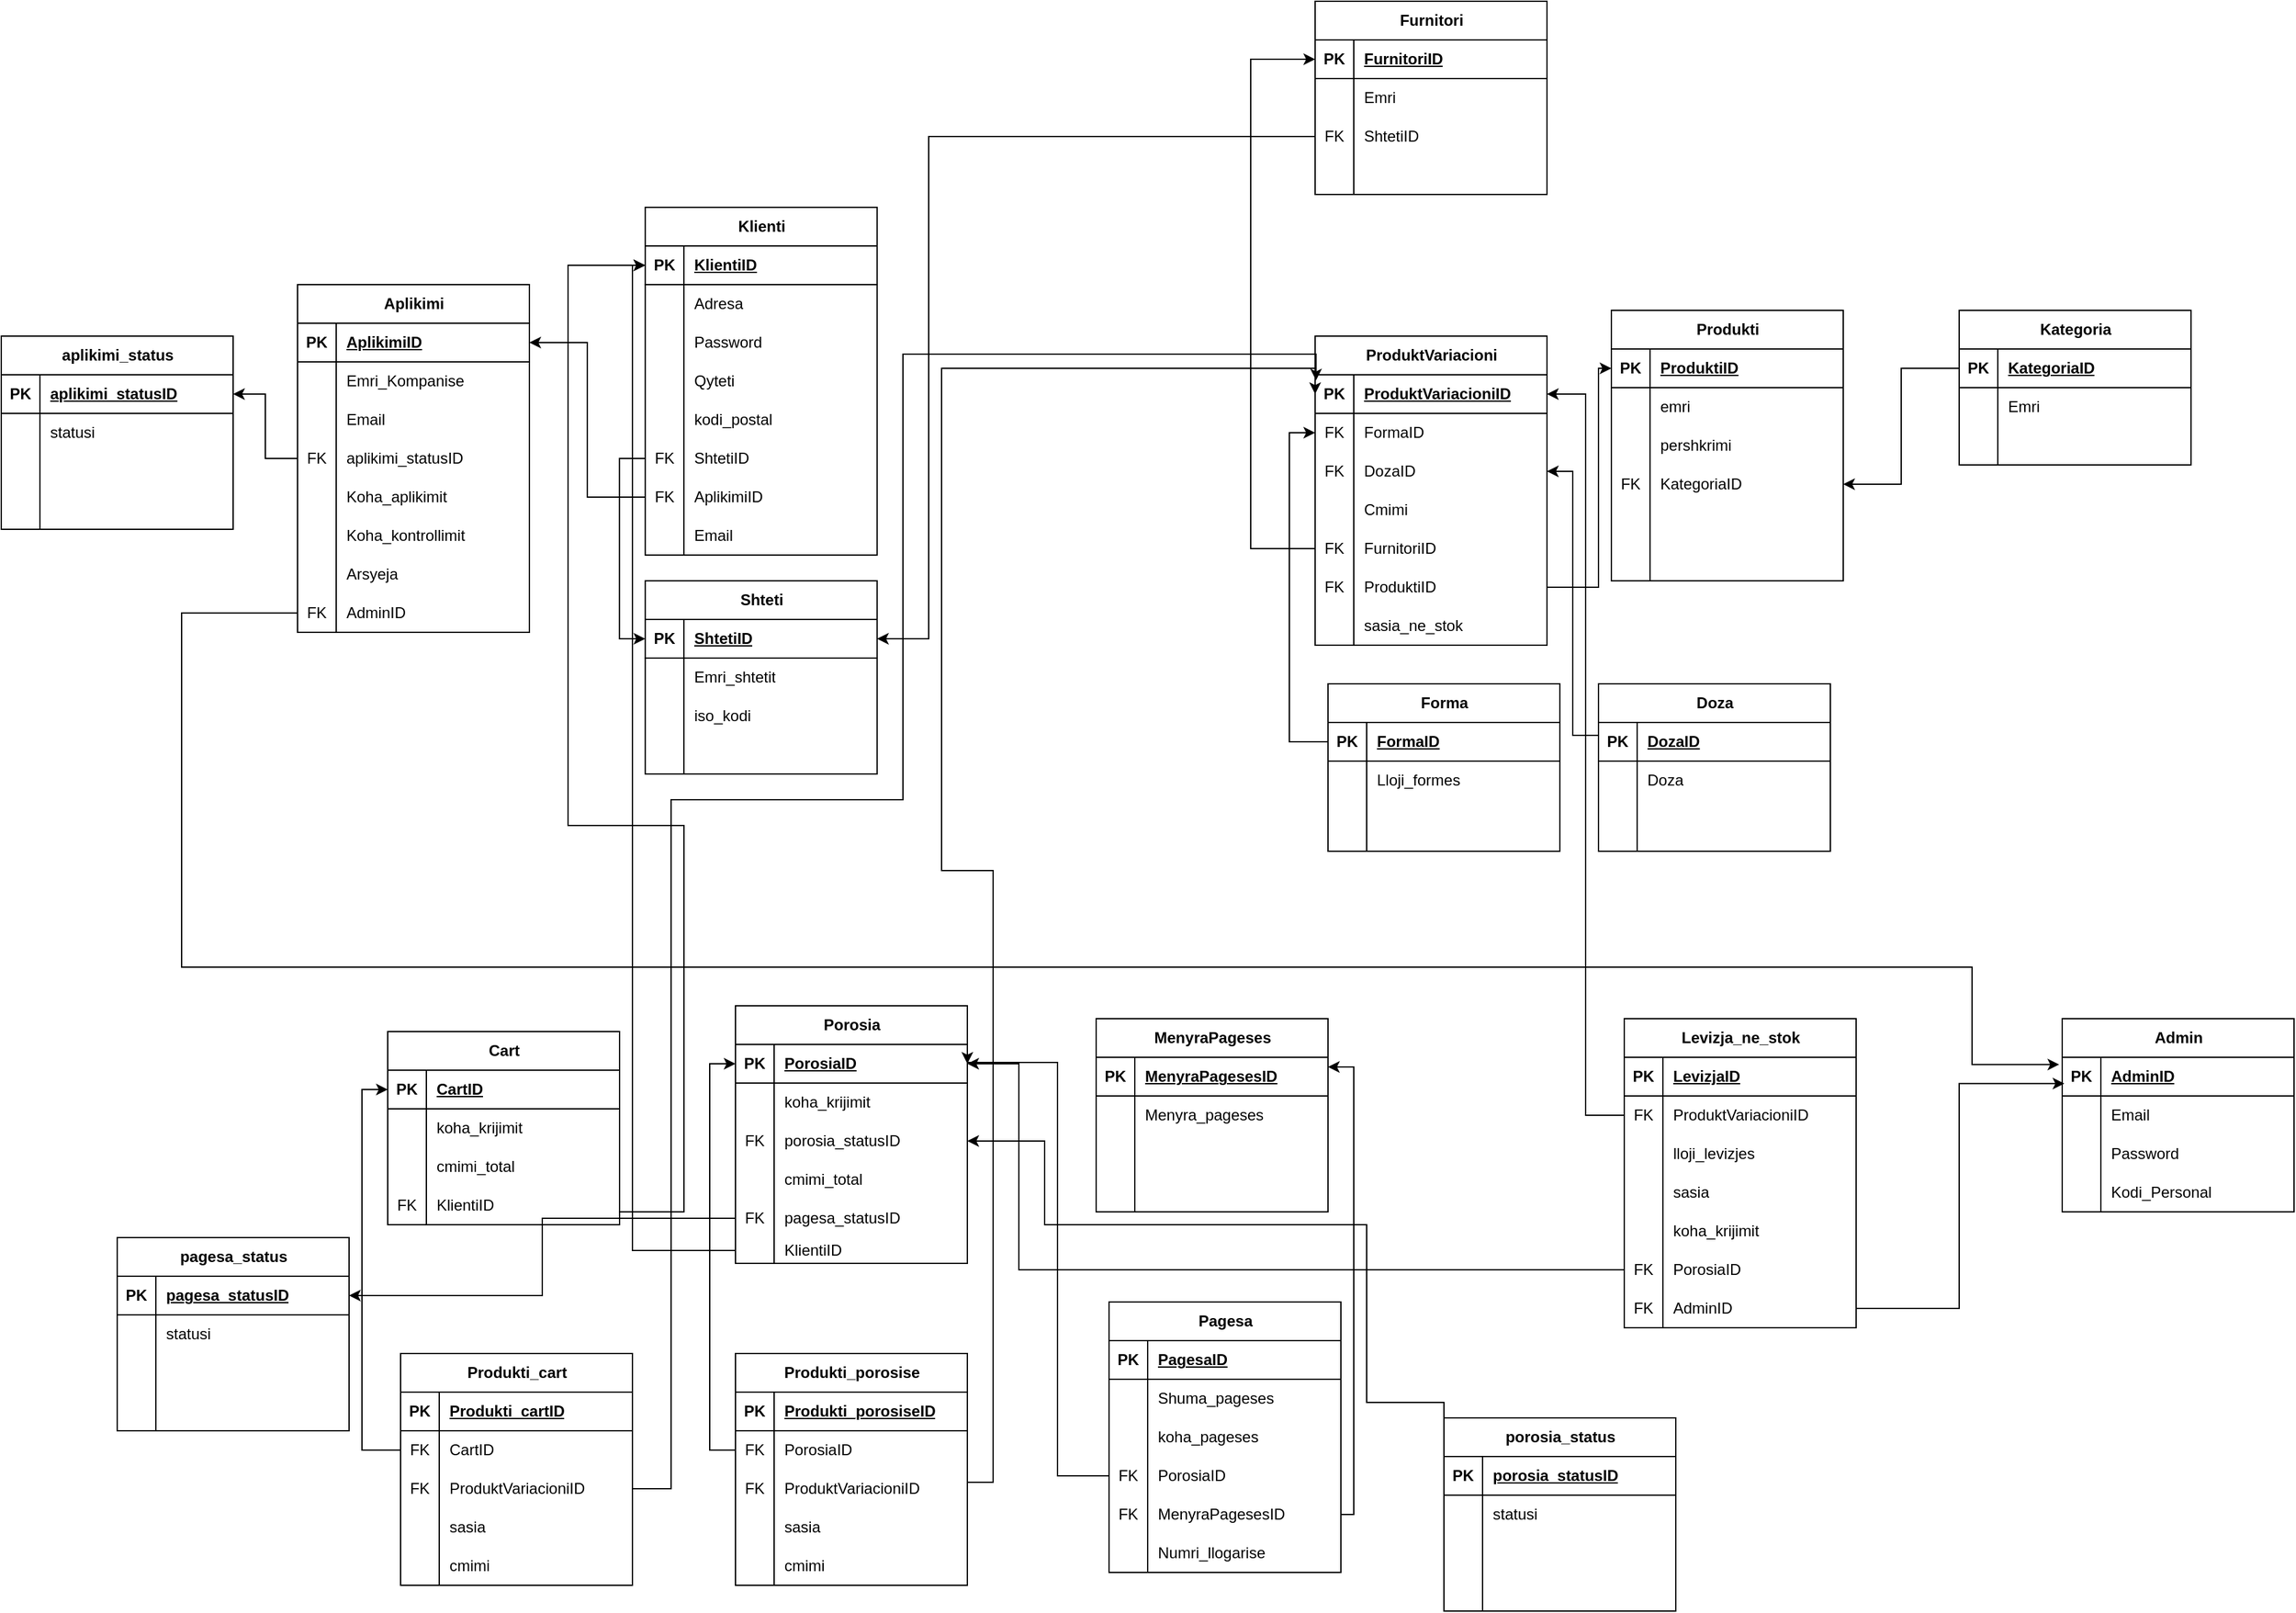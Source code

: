 <mxfile version="27.0.5">
  <diagram id="inrG9tFSetUtKvwAj33T" name="Page-2">
    <mxGraphModel dx="1748" dy="329" grid="1" gridSize="10" guides="1" tooltips="1" connect="1" arrows="1" fold="1" page="1" pageScale="1" pageWidth="1200" pageHeight="1920" math="0" shadow="0">
      <root>
        <mxCell id="0" />
        <mxCell id="1" parent="0" />
        <mxCell id="9MRu6zgC46oOxeiJVNoR-1" value="Aplikimi" style="shape=table;startSize=30;container=1;collapsible=1;childLayout=tableLayout;fixedRows=1;rowLines=0;fontStyle=1;align=center;resizeLast=1;html=1;" parent="1" vertex="1">
          <mxGeometry x="-110" y="380" width="180" height="270" as="geometry" />
        </mxCell>
        <mxCell id="9MRu6zgC46oOxeiJVNoR-2" value="" style="shape=tableRow;horizontal=0;startSize=0;swimlaneHead=0;swimlaneBody=0;fillColor=none;collapsible=0;dropTarget=0;points=[[0,0.5],[1,0.5]];portConstraint=eastwest;top=0;left=0;right=0;bottom=1;" parent="9MRu6zgC46oOxeiJVNoR-1" vertex="1">
          <mxGeometry y="30" width="180" height="30" as="geometry" />
        </mxCell>
        <mxCell id="9MRu6zgC46oOxeiJVNoR-3" value="PK" style="shape=partialRectangle;connectable=0;fillColor=none;top=0;left=0;bottom=0;right=0;fontStyle=1;overflow=hidden;whiteSpace=wrap;html=1;" parent="9MRu6zgC46oOxeiJVNoR-2" vertex="1">
          <mxGeometry width="30" height="30" as="geometry">
            <mxRectangle width="30" height="30" as="alternateBounds" />
          </mxGeometry>
        </mxCell>
        <mxCell id="9MRu6zgC46oOxeiJVNoR-4" value="AplikimiID" style="shape=partialRectangle;connectable=0;fillColor=none;top=0;left=0;bottom=0;right=0;align=left;spacingLeft=6;fontStyle=5;overflow=hidden;whiteSpace=wrap;html=1;" parent="9MRu6zgC46oOxeiJVNoR-2" vertex="1">
          <mxGeometry x="30" width="150" height="30" as="geometry">
            <mxRectangle width="150" height="30" as="alternateBounds" />
          </mxGeometry>
        </mxCell>
        <mxCell id="9MRu6zgC46oOxeiJVNoR-5" value="" style="shape=tableRow;horizontal=0;startSize=0;swimlaneHead=0;swimlaneBody=0;fillColor=none;collapsible=0;dropTarget=0;points=[[0,0.5],[1,0.5]];portConstraint=eastwest;top=0;left=0;right=0;bottom=0;" parent="9MRu6zgC46oOxeiJVNoR-1" vertex="1">
          <mxGeometry y="60" width="180" height="30" as="geometry" />
        </mxCell>
        <mxCell id="9MRu6zgC46oOxeiJVNoR-6" value="" style="shape=partialRectangle;connectable=0;fillColor=none;top=0;left=0;bottom=0;right=0;editable=1;overflow=hidden;whiteSpace=wrap;html=1;" parent="9MRu6zgC46oOxeiJVNoR-5" vertex="1">
          <mxGeometry width="30" height="30" as="geometry">
            <mxRectangle width="30" height="30" as="alternateBounds" />
          </mxGeometry>
        </mxCell>
        <mxCell id="9MRu6zgC46oOxeiJVNoR-7" value="Emri_Kompanise" style="shape=partialRectangle;connectable=0;fillColor=none;top=0;left=0;bottom=0;right=0;align=left;spacingLeft=6;overflow=hidden;whiteSpace=wrap;html=1;" parent="9MRu6zgC46oOxeiJVNoR-5" vertex="1">
          <mxGeometry x="30" width="150" height="30" as="geometry">
            <mxRectangle width="150" height="30" as="alternateBounds" />
          </mxGeometry>
        </mxCell>
        <mxCell id="9MRu6zgC46oOxeiJVNoR-8" value="" style="shape=tableRow;horizontal=0;startSize=0;swimlaneHead=0;swimlaneBody=0;fillColor=none;collapsible=0;dropTarget=0;points=[[0,0.5],[1,0.5]];portConstraint=eastwest;top=0;left=0;right=0;bottom=0;" parent="9MRu6zgC46oOxeiJVNoR-1" vertex="1">
          <mxGeometry y="90" width="180" height="30" as="geometry" />
        </mxCell>
        <mxCell id="9MRu6zgC46oOxeiJVNoR-9" value="" style="shape=partialRectangle;connectable=0;fillColor=none;top=0;left=0;bottom=0;right=0;editable=1;overflow=hidden;whiteSpace=wrap;html=1;" parent="9MRu6zgC46oOxeiJVNoR-8" vertex="1">
          <mxGeometry width="30" height="30" as="geometry">
            <mxRectangle width="30" height="30" as="alternateBounds" />
          </mxGeometry>
        </mxCell>
        <mxCell id="9MRu6zgC46oOxeiJVNoR-10" value="Email" style="shape=partialRectangle;connectable=0;fillColor=none;top=0;left=0;bottom=0;right=0;align=left;spacingLeft=6;overflow=hidden;whiteSpace=wrap;html=1;" parent="9MRu6zgC46oOxeiJVNoR-8" vertex="1">
          <mxGeometry x="30" width="150" height="30" as="geometry">
            <mxRectangle width="150" height="30" as="alternateBounds" />
          </mxGeometry>
        </mxCell>
        <mxCell id="9MRu6zgC46oOxeiJVNoR-11" value="" style="shape=tableRow;horizontal=0;startSize=0;swimlaneHead=0;swimlaneBody=0;fillColor=none;collapsible=0;dropTarget=0;points=[[0,0.5],[1,0.5]];portConstraint=eastwest;top=0;left=0;right=0;bottom=0;" parent="9MRu6zgC46oOxeiJVNoR-1" vertex="1">
          <mxGeometry y="120" width="180" height="30" as="geometry" />
        </mxCell>
        <mxCell id="9MRu6zgC46oOxeiJVNoR-12" value="FK" style="shape=partialRectangle;connectable=0;fillColor=none;top=0;left=0;bottom=0;right=0;editable=1;overflow=hidden;whiteSpace=wrap;html=1;" parent="9MRu6zgC46oOxeiJVNoR-11" vertex="1">
          <mxGeometry width="30" height="30" as="geometry">
            <mxRectangle width="30" height="30" as="alternateBounds" />
          </mxGeometry>
        </mxCell>
        <mxCell id="9MRu6zgC46oOxeiJVNoR-13" value="aplikimi_statusID" style="shape=partialRectangle;connectable=0;fillColor=none;top=0;left=0;bottom=0;right=0;align=left;spacingLeft=6;overflow=hidden;whiteSpace=wrap;html=1;" parent="9MRu6zgC46oOxeiJVNoR-11" vertex="1">
          <mxGeometry x="30" width="150" height="30" as="geometry">
            <mxRectangle width="150" height="30" as="alternateBounds" />
          </mxGeometry>
        </mxCell>
        <mxCell id="JgBjzGABRpMAtfdiKs-l-27" value="" style="shape=tableRow;horizontal=0;startSize=0;swimlaneHead=0;swimlaneBody=0;fillColor=none;collapsible=0;dropTarget=0;points=[[0,0.5],[1,0.5]];portConstraint=eastwest;top=0;left=0;right=0;bottom=0;" parent="9MRu6zgC46oOxeiJVNoR-1" vertex="1">
          <mxGeometry y="150" width="180" height="30" as="geometry" />
        </mxCell>
        <mxCell id="JgBjzGABRpMAtfdiKs-l-28" value="" style="shape=partialRectangle;connectable=0;fillColor=none;top=0;left=0;bottom=0;right=0;editable=1;overflow=hidden;whiteSpace=wrap;html=1;" parent="JgBjzGABRpMAtfdiKs-l-27" vertex="1">
          <mxGeometry width="30" height="30" as="geometry">
            <mxRectangle width="30" height="30" as="alternateBounds" />
          </mxGeometry>
        </mxCell>
        <mxCell id="JgBjzGABRpMAtfdiKs-l-29" value="Koha_aplikimit" style="shape=partialRectangle;connectable=0;fillColor=none;top=0;left=0;bottom=0;right=0;align=left;spacingLeft=6;overflow=hidden;whiteSpace=wrap;html=1;" parent="JgBjzGABRpMAtfdiKs-l-27" vertex="1">
          <mxGeometry x="30" width="150" height="30" as="geometry">
            <mxRectangle width="150" height="30" as="alternateBounds" />
          </mxGeometry>
        </mxCell>
        <mxCell id="JgBjzGABRpMAtfdiKs-l-30" value="" style="shape=tableRow;horizontal=0;startSize=0;swimlaneHead=0;swimlaneBody=0;fillColor=none;collapsible=0;dropTarget=0;points=[[0,0.5],[1,0.5]];portConstraint=eastwest;top=0;left=0;right=0;bottom=0;" parent="9MRu6zgC46oOxeiJVNoR-1" vertex="1">
          <mxGeometry y="180" width="180" height="30" as="geometry" />
        </mxCell>
        <mxCell id="JgBjzGABRpMAtfdiKs-l-31" value="" style="shape=partialRectangle;connectable=0;fillColor=none;top=0;left=0;bottom=0;right=0;editable=1;overflow=hidden;whiteSpace=wrap;html=1;" parent="JgBjzGABRpMAtfdiKs-l-30" vertex="1">
          <mxGeometry width="30" height="30" as="geometry">
            <mxRectangle width="30" height="30" as="alternateBounds" />
          </mxGeometry>
        </mxCell>
        <mxCell id="JgBjzGABRpMAtfdiKs-l-32" value="Koha_kontrollimit" style="shape=partialRectangle;connectable=0;fillColor=none;top=0;left=0;bottom=0;right=0;align=left;spacingLeft=6;overflow=hidden;whiteSpace=wrap;html=1;" parent="JgBjzGABRpMAtfdiKs-l-30" vertex="1">
          <mxGeometry x="30" width="150" height="30" as="geometry">
            <mxRectangle width="150" height="30" as="alternateBounds" />
          </mxGeometry>
        </mxCell>
        <mxCell id="JgBjzGABRpMAtfdiKs-l-33" value="" style="shape=tableRow;horizontal=0;startSize=0;swimlaneHead=0;swimlaneBody=0;fillColor=none;collapsible=0;dropTarget=0;points=[[0,0.5],[1,0.5]];portConstraint=eastwest;top=0;left=0;right=0;bottom=0;" parent="9MRu6zgC46oOxeiJVNoR-1" vertex="1">
          <mxGeometry y="210" width="180" height="30" as="geometry" />
        </mxCell>
        <mxCell id="JgBjzGABRpMAtfdiKs-l-34" value="" style="shape=partialRectangle;connectable=0;fillColor=none;top=0;left=0;bottom=0;right=0;editable=1;overflow=hidden;whiteSpace=wrap;html=1;" parent="JgBjzGABRpMAtfdiKs-l-33" vertex="1">
          <mxGeometry width="30" height="30" as="geometry">
            <mxRectangle width="30" height="30" as="alternateBounds" />
          </mxGeometry>
        </mxCell>
        <mxCell id="JgBjzGABRpMAtfdiKs-l-35" value="Arsyeja" style="shape=partialRectangle;connectable=0;fillColor=none;top=0;left=0;bottom=0;right=0;align=left;spacingLeft=6;overflow=hidden;whiteSpace=wrap;html=1;" parent="JgBjzGABRpMAtfdiKs-l-33" vertex="1">
          <mxGeometry x="30" width="150" height="30" as="geometry">
            <mxRectangle width="150" height="30" as="alternateBounds" />
          </mxGeometry>
        </mxCell>
        <mxCell id="O9FSo1fvwUxD36VptF1c-1" value="" style="shape=tableRow;horizontal=0;startSize=0;swimlaneHead=0;swimlaneBody=0;fillColor=none;collapsible=0;dropTarget=0;points=[[0,0.5],[1,0.5]];portConstraint=eastwest;top=0;left=0;right=0;bottom=0;" parent="9MRu6zgC46oOxeiJVNoR-1" vertex="1">
          <mxGeometry y="240" width="180" height="30" as="geometry" />
        </mxCell>
        <mxCell id="O9FSo1fvwUxD36VptF1c-2" value="FK" style="shape=partialRectangle;connectable=0;fillColor=none;top=0;left=0;bottom=0;right=0;editable=1;overflow=hidden;whiteSpace=wrap;html=1;" parent="O9FSo1fvwUxD36VptF1c-1" vertex="1">
          <mxGeometry width="30" height="30" as="geometry">
            <mxRectangle width="30" height="30" as="alternateBounds" />
          </mxGeometry>
        </mxCell>
        <mxCell id="O9FSo1fvwUxD36VptF1c-3" value="AdminID" style="shape=partialRectangle;connectable=0;fillColor=none;top=0;left=0;bottom=0;right=0;align=left;spacingLeft=6;overflow=hidden;whiteSpace=wrap;html=1;" parent="O9FSo1fvwUxD36VptF1c-1" vertex="1">
          <mxGeometry x="30" width="150" height="30" as="geometry">
            <mxRectangle width="150" height="30" as="alternateBounds" />
          </mxGeometry>
        </mxCell>
        <mxCell id="QWHdFz-sp6VX3KJztdxl-5" value="Klienti" style="shape=table;startSize=30;container=1;collapsible=1;childLayout=tableLayout;fixedRows=1;rowLines=0;fontStyle=1;align=center;resizeLast=1;html=1;" parent="1" vertex="1">
          <mxGeometry x="159.93" y="320" width="180" height="270" as="geometry" />
        </mxCell>
        <mxCell id="QWHdFz-sp6VX3KJztdxl-6" value="" style="shape=tableRow;horizontal=0;startSize=0;swimlaneHead=0;swimlaneBody=0;fillColor=none;collapsible=0;dropTarget=0;points=[[0,0.5],[1,0.5]];portConstraint=eastwest;top=0;left=0;right=0;bottom=1;" parent="QWHdFz-sp6VX3KJztdxl-5" vertex="1">
          <mxGeometry y="30" width="180" height="30" as="geometry" />
        </mxCell>
        <mxCell id="QWHdFz-sp6VX3KJztdxl-7" value="PK" style="shape=partialRectangle;connectable=0;fillColor=none;top=0;left=0;bottom=0;right=0;fontStyle=1;overflow=hidden;whiteSpace=wrap;html=1;" parent="QWHdFz-sp6VX3KJztdxl-6" vertex="1">
          <mxGeometry width="30" height="30" as="geometry">
            <mxRectangle width="30" height="30" as="alternateBounds" />
          </mxGeometry>
        </mxCell>
        <mxCell id="QWHdFz-sp6VX3KJztdxl-8" value="KlientiID" style="shape=partialRectangle;connectable=0;fillColor=none;top=0;left=0;bottom=0;right=0;align=left;spacingLeft=6;fontStyle=5;overflow=hidden;whiteSpace=wrap;html=1;" parent="QWHdFz-sp6VX3KJztdxl-6" vertex="1">
          <mxGeometry x="30" width="150" height="30" as="geometry">
            <mxRectangle width="150" height="30" as="alternateBounds" />
          </mxGeometry>
        </mxCell>
        <mxCell id="QWHdFz-sp6VX3KJztdxl-9" value="" style="shape=tableRow;horizontal=0;startSize=0;swimlaneHead=0;swimlaneBody=0;fillColor=none;collapsible=0;dropTarget=0;points=[[0,0.5],[1,0.5]];portConstraint=eastwest;top=0;left=0;right=0;bottom=0;" parent="QWHdFz-sp6VX3KJztdxl-5" vertex="1">
          <mxGeometry y="60" width="180" height="30" as="geometry" />
        </mxCell>
        <mxCell id="QWHdFz-sp6VX3KJztdxl-10" value="" style="shape=partialRectangle;connectable=0;fillColor=none;top=0;left=0;bottom=0;right=0;editable=1;overflow=hidden;whiteSpace=wrap;html=1;" parent="QWHdFz-sp6VX3KJztdxl-9" vertex="1">
          <mxGeometry width="30" height="30" as="geometry">
            <mxRectangle width="30" height="30" as="alternateBounds" />
          </mxGeometry>
        </mxCell>
        <mxCell id="QWHdFz-sp6VX3KJztdxl-11" value="Adresa" style="shape=partialRectangle;connectable=0;fillColor=none;top=0;left=0;bottom=0;right=0;align=left;spacingLeft=6;overflow=hidden;whiteSpace=wrap;html=1;" parent="QWHdFz-sp6VX3KJztdxl-9" vertex="1">
          <mxGeometry x="30" width="150" height="30" as="geometry">
            <mxRectangle width="150" height="30" as="alternateBounds" />
          </mxGeometry>
        </mxCell>
        <mxCell id="QWHdFz-sp6VX3KJztdxl-12" value="" style="shape=tableRow;horizontal=0;startSize=0;swimlaneHead=0;swimlaneBody=0;fillColor=none;collapsible=0;dropTarget=0;points=[[0,0.5],[1,0.5]];portConstraint=eastwest;top=0;left=0;right=0;bottom=0;" parent="QWHdFz-sp6VX3KJztdxl-5" vertex="1">
          <mxGeometry y="90" width="180" height="30" as="geometry" />
        </mxCell>
        <mxCell id="QWHdFz-sp6VX3KJztdxl-13" value="" style="shape=partialRectangle;connectable=0;fillColor=none;top=0;left=0;bottom=0;right=0;editable=1;overflow=hidden;whiteSpace=wrap;html=1;" parent="QWHdFz-sp6VX3KJztdxl-12" vertex="1">
          <mxGeometry width="30" height="30" as="geometry">
            <mxRectangle width="30" height="30" as="alternateBounds" />
          </mxGeometry>
        </mxCell>
        <mxCell id="QWHdFz-sp6VX3KJztdxl-14" value="Password" style="shape=partialRectangle;connectable=0;fillColor=none;top=0;left=0;bottom=0;right=0;align=left;spacingLeft=6;overflow=hidden;whiteSpace=wrap;html=1;" parent="QWHdFz-sp6VX3KJztdxl-12" vertex="1">
          <mxGeometry x="30" width="150" height="30" as="geometry">
            <mxRectangle width="150" height="30" as="alternateBounds" />
          </mxGeometry>
        </mxCell>
        <mxCell id="QWHdFz-sp6VX3KJztdxl-15" value="" style="shape=tableRow;horizontal=0;startSize=0;swimlaneHead=0;swimlaneBody=0;fillColor=none;collapsible=0;dropTarget=0;points=[[0,0.5],[1,0.5]];portConstraint=eastwest;top=0;left=0;right=0;bottom=0;" parent="QWHdFz-sp6VX3KJztdxl-5" vertex="1">
          <mxGeometry y="120" width="180" height="30" as="geometry" />
        </mxCell>
        <mxCell id="QWHdFz-sp6VX3KJztdxl-16" value="" style="shape=partialRectangle;connectable=0;fillColor=none;top=0;left=0;bottom=0;right=0;editable=1;overflow=hidden;whiteSpace=wrap;html=1;" parent="QWHdFz-sp6VX3KJztdxl-15" vertex="1">
          <mxGeometry width="30" height="30" as="geometry">
            <mxRectangle width="30" height="30" as="alternateBounds" />
          </mxGeometry>
        </mxCell>
        <mxCell id="QWHdFz-sp6VX3KJztdxl-17" value="Qyteti" style="shape=partialRectangle;connectable=0;fillColor=none;top=0;left=0;bottom=0;right=0;align=left;spacingLeft=6;overflow=hidden;whiteSpace=wrap;html=1;" parent="QWHdFz-sp6VX3KJztdxl-15" vertex="1">
          <mxGeometry x="30" width="150" height="30" as="geometry">
            <mxRectangle width="150" height="30" as="alternateBounds" />
          </mxGeometry>
        </mxCell>
        <mxCell id="JgBjzGABRpMAtfdiKs-l-2" value="" style="shape=tableRow;horizontal=0;startSize=0;swimlaneHead=0;swimlaneBody=0;fillColor=none;collapsible=0;dropTarget=0;points=[[0,0.5],[1,0.5]];portConstraint=eastwest;top=0;left=0;right=0;bottom=0;" parent="QWHdFz-sp6VX3KJztdxl-5" vertex="1">
          <mxGeometry y="150" width="180" height="30" as="geometry" />
        </mxCell>
        <mxCell id="JgBjzGABRpMAtfdiKs-l-3" value="" style="shape=partialRectangle;connectable=0;fillColor=none;top=0;left=0;bottom=0;right=0;editable=1;overflow=hidden;whiteSpace=wrap;html=1;" parent="JgBjzGABRpMAtfdiKs-l-2" vertex="1">
          <mxGeometry width="30" height="30" as="geometry">
            <mxRectangle width="30" height="30" as="alternateBounds" />
          </mxGeometry>
        </mxCell>
        <mxCell id="JgBjzGABRpMAtfdiKs-l-4" value="kodi_postal" style="shape=partialRectangle;connectable=0;fillColor=none;top=0;left=0;bottom=0;right=0;align=left;spacingLeft=6;overflow=hidden;whiteSpace=wrap;html=1;" parent="JgBjzGABRpMAtfdiKs-l-2" vertex="1">
          <mxGeometry x="30" width="150" height="30" as="geometry">
            <mxRectangle width="150" height="30" as="alternateBounds" />
          </mxGeometry>
        </mxCell>
        <mxCell id="JgBjzGABRpMAtfdiKs-l-5" value="" style="shape=tableRow;horizontal=0;startSize=0;swimlaneHead=0;swimlaneBody=0;fillColor=none;collapsible=0;dropTarget=0;points=[[0,0.5],[1,0.5]];portConstraint=eastwest;top=0;left=0;right=0;bottom=0;" parent="QWHdFz-sp6VX3KJztdxl-5" vertex="1">
          <mxGeometry y="180" width="180" height="30" as="geometry" />
        </mxCell>
        <mxCell id="JgBjzGABRpMAtfdiKs-l-6" value="FK" style="shape=partialRectangle;connectable=0;fillColor=none;top=0;left=0;bottom=0;right=0;editable=1;overflow=hidden;whiteSpace=wrap;html=1;" parent="JgBjzGABRpMAtfdiKs-l-5" vertex="1">
          <mxGeometry width="30" height="30" as="geometry">
            <mxRectangle width="30" height="30" as="alternateBounds" />
          </mxGeometry>
        </mxCell>
        <mxCell id="JgBjzGABRpMAtfdiKs-l-7" value="ShtetiID" style="shape=partialRectangle;connectable=0;fillColor=none;top=0;left=0;bottom=0;right=0;align=left;spacingLeft=6;overflow=hidden;whiteSpace=wrap;html=1;" parent="JgBjzGABRpMAtfdiKs-l-5" vertex="1">
          <mxGeometry x="30" width="150" height="30" as="geometry">
            <mxRectangle width="150" height="30" as="alternateBounds" />
          </mxGeometry>
        </mxCell>
        <mxCell id="JgBjzGABRpMAtfdiKs-l-23" value="" style="shape=tableRow;horizontal=0;startSize=0;swimlaneHead=0;swimlaneBody=0;fillColor=none;collapsible=0;dropTarget=0;points=[[0,0.5],[1,0.5]];portConstraint=eastwest;top=0;left=0;right=0;bottom=0;" parent="QWHdFz-sp6VX3KJztdxl-5" vertex="1">
          <mxGeometry y="210" width="180" height="30" as="geometry" />
        </mxCell>
        <mxCell id="JgBjzGABRpMAtfdiKs-l-24" value="FK" style="shape=partialRectangle;connectable=0;fillColor=none;top=0;left=0;bottom=0;right=0;editable=1;overflow=hidden;whiteSpace=wrap;html=1;" parent="JgBjzGABRpMAtfdiKs-l-23" vertex="1">
          <mxGeometry width="30" height="30" as="geometry">
            <mxRectangle width="30" height="30" as="alternateBounds" />
          </mxGeometry>
        </mxCell>
        <mxCell id="JgBjzGABRpMAtfdiKs-l-25" value="AplikimiID" style="shape=partialRectangle;connectable=0;fillColor=none;top=0;left=0;bottom=0;right=0;align=left;spacingLeft=6;overflow=hidden;whiteSpace=wrap;html=1;" parent="JgBjzGABRpMAtfdiKs-l-23" vertex="1">
          <mxGeometry x="30" width="150" height="30" as="geometry">
            <mxRectangle width="150" height="30" as="alternateBounds" />
          </mxGeometry>
        </mxCell>
        <mxCell id="OsRkON-zYJo7w62_TQB0-2" value="" style="shape=tableRow;horizontal=0;startSize=0;swimlaneHead=0;swimlaneBody=0;fillColor=none;collapsible=0;dropTarget=0;points=[[0,0.5],[1,0.5]];portConstraint=eastwest;top=0;left=0;right=0;bottom=0;" vertex="1" parent="QWHdFz-sp6VX3KJztdxl-5">
          <mxGeometry y="240" width="180" height="30" as="geometry" />
        </mxCell>
        <mxCell id="OsRkON-zYJo7w62_TQB0-3" value="" style="shape=partialRectangle;connectable=0;fillColor=none;top=0;left=0;bottom=0;right=0;editable=1;overflow=hidden;whiteSpace=wrap;html=1;" vertex="1" parent="OsRkON-zYJo7w62_TQB0-2">
          <mxGeometry width="30" height="30" as="geometry">
            <mxRectangle width="30" height="30" as="alternateBounds" />
          </mxGeometry>
        </mxCell>
        <mxCell id="OsRkON-zYJo7w62_TQB0-4" value="Email" style="shape=partialRectangle;connectable=0;fillColor=none;top=0;left=0;bottom=0;right=0;align=left;spacingLeft=6;overflow=hidden;whiteSpace=wrap;html=1;" vertex="1" parent="OsRkON-zYJo7w62_TQB0-2">
          <mxGeometry x="30" width="150" height="30" as="geometry">
            <mxRectangle width="150" height="30" as="alternateBounds" />
          </mxGeometry>
        </mxCell>
        <mxCell id="JgBjzGABRpMAtfdiKs-l-8" value="Shteti" style="shape=table;startSize=30;container=1;collapsible=1;childLayout=tableLayout;fixedRows=1;rowLines=0;fontStyle=1;align=center;resizeLast=1;html=1;" parent="1" vertex="1">
          <mxGeometry x="159.93" y="610" width="180" height="150" as="geometry" />
        </mxCell>
        <mxCell id="JgBjzGABRpMAtfdiKs-l-9" value="" style="shape=tableRow;horizontal=0;startSize=0;swimlaneHead=0;swimlaneBody=0;fillColor=none;collapsible=0;dropTarget=0;points=[[0,0.5],[1,0.5]];portConstraint=eastwest;top=0;left=0;right=0;bottom=1;" parent="JgBjzGABRpMAtfdiKs-l-8" vertex="1">
          <mxGeometry y="30" width="180" height="30" as="geometry" />
        </mxCell>
        <mxCell id="JgBjzGABRpMAtfdiKs-l-10" value="PK" style="shape=partialRectangle;connectable=0;fillColor=none;top=0;left=0;bottom=0;right=0;fontStyle=1;overflow=hidden;whiteSpace=wrap;html=1;" parent="JgBjzGABRpMAtfdiKs-l-9" vertex="1">
          <mxGeometry width="30" height="30" as="geometry">
            <mxRectangle width="30" height="30" as="alternateBounds" />
          </mxGeometry>
        </mxCell>
        <mxCell id="JgBjzGABRpMAtfdiKs-l-11" value="ShtetiID" style="shape=partialRectangle;connectable=0;fillColor=none;top=0;left=0;bottom=0;right=0;align=left;spacingLeft=6;fontStyle=5;overflow=hidden;whiteSpace=wrap;html=1;" parent="JgBjzGABRpMAtfdiKs-l-9" vertex="1">
          <mxGeometry x="30" width="150" height="30" as="geometry">
            <mxRectangle width="150" height="30" as="alternateBounds" />
          </mxGeometry>
        </mxCell>
        <mxCell id="JgBjzGABRpMAtfdiKs-l-12" value="" style="shape=tableRow;horizontal=0;startSize=0;swimlaneHead=0;swimlaneBody=0;fillColor=none;collapsible=0;dropTarget=0;points=[[0,0.5],[1,0.5]];portConstraint=eastwest;top=0;left=0;right=0;bottom=0;" parent="JgBjzGABRpMAtfdiKs-l-8" vertex="1">
          <mxGeometry y="60" width="180" height="30" as="geometry" />
        </mxCell>
        <mxCell id="JgBjzGABRpMAtfdiKs-l-13" value="" style="shape=partialRectangle;connectable=0;fillColor=none;top=0;left=0;bottom=0;right=0;editable=1;overflow=hidden;whiteSpace=wrap;html=1;" parent="JgBjzGABRpMAtfdiKs-l-12" vertex="1">
          <mxGeometry width="30" height="30" as="geometry">
            <mxRectangle width="30" height="30" as="alternateBounds" />
          </mxGeometry>
        </mxCell>
        <mxCell id="JgBjzGABRpMAtfdiKs-l-14" value="Emri_shtetit" style="shape=partialRectangle;connectable=0;fillColor=none;top=0;left=0;bottom=0;right=0;align=left;spacingLeft=6;overflow=hidden;whiteSpace=wrap;html=1;" parent="JgBjzGABRpMAtfdiKs-l-12" vertex="1">
          <mxGeometry x="30" width="150" height="30" as="geometry">
            <mxRectangle width="150" height="30" as="alternateBounds" />
          </mxGeometry>
        </mxCell>
        <mxCell id="JgBjzGABRpMAtfdiKs-l-15" value="" style="shape=tableRow;horizontal=0;startSize=0;swimlaneHead=0;swimlaneBody=0;fillColor=none;collapsible=0;dropTarget=0;points=[[0,0.5],[1,0.5]];portConstraint=eastwest;top=0;left=0;right=0;bottom=0;" parent="JgBjzGABRpMAtfdiKs-l-8" vertex="1">
          <mxGeometry y="90" width="180" height="30" as="geometry" />
        </mxCell>
        <mxCell id="JgBjzGABRpMAtfdiKs-l-16" value="" style="shape=partialRectangle;connectable=0;fillColor=none;top=0;left=0;bottom=0;right=0;editable=1;overflow=hidden;whiteSpace=wrap;html=1;" parent="JgBjzGABRpMAtfdiKs-l-15" vertex="1">
          <mxGeometry width="30" height="30" as="geometry">
            <mxRectangle width="30" height="30" as="alternateBounds" />
          </mxGeometry>
        </mxCell>
        <mxCell id="JgBjzGABRpMAtfdiKs-l-17" value="iso_kodi" style="shape=partialRectangle;connectable=0;fillColor=none;top=0;left=0;bottom=0;right=0;align=left;spacingLeft=6;overflow=hidden;whiteSpace=wrap;html=1;" parent="JgBjzGABRpMAtfdiKs-l-15" vertex="1">
          <mxGeometry x="30" width="150" height="30" as="geometry">
            <mxRectangle width="150" height="30" as="alternateBounds" />
          </mxGeometry>
        </mxCell>
        <mxCell id="JgBjzGABRpMAtfdiKs-l-18" value="" style="shape=tableRow;horizontal=0;startSize=0;swimlaneHead=0;swimlaneBody=0;fillColor=none;collapsible=0;dropTarget=0;points=[[0,0.5],[1,0.5]];portConstraint=eastwest;top=0;left=0;right=0;bottom=0;" parent="JgBjzGABRpMAtfdiKs-l-8" vertex="1">
          <mxGeometry y="120" width="180" height="30" as="geometry" />
        </mxCell>
        <mxCell id="JgBjzGABRpMAtfdiKs-l-19" value="" style="shape=partialRectangle;connectable=0;fillColor=none;top=0;left=0;bottom=0;right=0;editable=1;overflow=hidden;whiteSpace=wrap;html=1;" parent="JgBjzGABRpMAtfdiKs-l-18" vertex="1">
          <mxGeometry width="30" height="30" as="geometry">
            <mxRectangle width="30" height="30" as="alternateBounds" />
          </mxGeometry>
        </mxCell>
        <mxCell id="JgBjzGABRpMAtfdiKs-l-20" value="" style="shape=partialRectangle;connectable=0;fillColor=none;top=0;left=0;bottom=0;right=0;align=left;spacingLeft=6;overflow=hidden;whiteSpace=wrap;html=1;" parent="JgBjzGABRpMAtfdiKs-l-18" vertex="1">
          <mxGeometry x="30" width="150" height="30" as="geometry">
            <mxRectangle width="150" height="30" as="alternateBounds" />
          </mxGeometry>
        </mxCell>
        <mxCell id="JgBjzGABRpMAtfdiKs-l-22" style="edgeStyle=orthogonalEdgeStyle;rounded=0;orthogonalLoop=1;jettySize=auto;html=1;entryX=0;entryY=0.5;entryDx=0;entryDy=0;" parent="1" source="JgBjzGABRpMAtfdiKs-l-5" target="JgBjzGABRpMAtfdiKs-l-9" edge="1">
          <mxGeometry relative="1" as="geometry" />
        </mxCell>
        <mxCell id="JgBjzGABRpMAtfdiKs-l-37" value="MenyraPageses" style="shape=table;startSize=30;container=1;collapsible=1;childLayout=tableLayout;fixedRows=1;rowLines=0;fontStyle=1;align=center;resizeLast=1;html=1;" parent="1" vertex="1">
          <mxGeometry x="510" y="950" width="180" height="150" as="geometry" />
        </mxCell>
        <mxCell id="JgBjzGABRpMAtfdiKs-l-38" value="" style="shape=tableRow;horizontal=0;startSize=0;swimlaneHead=0;swimlaneBody=0;fillColor=none;collapsible=0;dropTarget=0;points=[[0,0.5],[1,0.5]];portConstraint=eastwest;top=0;left=0;right=0;bottom=1;" parent="JgBjzGABRpMAtfdiKs-l-37" vertex="1">
          <mxGeometry y="30" width="180" height="30" as="geometry" />
        </mxCell>
        <mxCell id="JgBjzGABRpMAtfdiKs-l-39" value="PK" style="shape=partialRectangle;connectable=0;fillColor=none;top=0;left=0;bottom=0;right=0;fontStyle=1;overflow=hidden;whiteSpace=wrap;html=1;" parent="JgBjzGABRpMAtfdiKs-l-38" vertex="1">
          <mxGeometry width="30" height="30" as="geometry">
            <mxRectangle width="30" height="30" as="alternateBounds" />
          </mxGeometry>
        </mxCell>
        <mxCell id="JgBjzGABRpMAtfdiKs-l-40" value="MenyraPagesesID" style="shape=partialRectangle;connectable=0;fillColor=none;top=0;left=0;bottom=0;right=0;align=left;spacingLeft=6;fontStyle=5;overflow=hidden;whiteSpace=wrap;html=1;" parent="JgBjzGABRpMAtfdiKs-l-38" vertex="1">
          <mxGeometry x="30" width="150" height="30" as="geometry">
            <mxRectangle width="150" height="30" as="alternateBounds" />
          </mxGeometry>
        </mxCell>
        <mxCell id="JgBjzGABRpMAtfdiKs-l-41" value="" style="shape=tableRow;horizontal=0;startSize=0;swimlaneHead=0;swimlaneBody=0;fillColor=none;collapsible=0;dropTarget=0;points=[[0,0.5],[1,0.5]];portConstraint=eastwest;top=0;left=0;right=0;bottom=0;" parent="JgBjzGABRpMAtfdiKs-l-37" vertex="1">
          <mxGeometry y="60" width="180" height="30" as="geometry" />
        </mxCell>
        <mxCell id="JgBjzGABRpMAtfdiKs-l-42" value="" style="shape=partialRectangle;connectable=0;fillColor=none;top=0;left=0;bottom=0;right=0;editable=1;overflow=hidden;whiteSpace=wrap;html=1;" parent="JgBjzGABRpMAtfdiKs-l-41" vertex="1">
          <mxGeometry width="30" height="30" as="geometry">
            <mxRectangle width="30" height="30" as="alternateBounds" />
          </mxGeometry>
        </mxCell>
        <mxCell id="JgBjzGABRpMAtfdiKs-l-43" value="Menyra_pageses" style="shape=partialRectangle;connectable=0;fillColor=none;top=0;left=0;bottom=0;right=0;align=left;spacingLeft=6;overflow=hidden;whiteSpace=wrap;html=1;" parent="JgBjzGABRpMAtfdiKs-l-41" vertex="1">
          <mxGeometry x="30" width="150" height="30" as="geometry">
            <mxRectangle width="150" height="30" as="alternateBounds" />
          </mxGeometry>
        </mxCell>
        <mxCell id="JgBjzGABRpMAtfdiKs-l-44" value="" style="shape=tableRow;horizontal=0;startSize=0;swimlaneHead=0;swimlaneBody=0;fillColor=none;collapsible=0;dropTarget=0;points=[[0,0.5],[1,0.5]];portConstraint=eastwest;top=0;left=0;right=0;bottom=0;" parent="JgBjzGABRpMAtfdiKs-l-37" vertex="1">
          <mxGeometry y="90" width="180" height="30" as="geometry" />
        </mxCell>
        <mxCell id="JgBjzGABRpMAtfdiKs-l-45" value="" style="shape=partialRectangle;connectable=0;fillColor=none;top=0;left=0;bottom=0;right=0;editable=1;overflow=hidden;whiteSpace=wrap;html=1;" parent="JgBjzGABRpMAtfdiKs-l-44" vertex="1">
          <mxGeometry width="30" height="30" as="geometry">
            <mxRectangle width="30" height="30" as="alternateBounds" />
          </mxGeometry>
        </mxCell>
        <mxCell id="JgBjzGABRpMAtfdiKs-l-46" value="" style="shape=partialRectangle;connectable=0;fillColor=none;top=0;left=0;bottom=0;right=0;align=left;spacingLeft=6;overflow=hidden;whiteSpace=wrap;html=1;" parent="JgBjzGABRpMAtfdiKs-l-44" vertex="1">
          <mxGeometry x="30" width="150" height="30" as="geometry">
            <mxRectangle width="150" height="30" as="alternateBounds" />
          </mxGeometry>
        </mxCell>
        <mxCell id="JgBjzGABRpMAtfdiKs-l-47" value="" style="shape=tableRow;horizontal=0;startSize=0;swimlaneHead=0;swimlaneBody=0;fillColor=none;collapsible=0;dropTarget=0;points=[[0,0.5],[1,0.5]];portConstraint=eastwest;top=0;left=0;right=0;bottom=0;" parent="JgBjzGABRpMAtfdiKs-l-37" vertex="1">
          <mxGeometry y="120" width="180" height="30" as="geometry" />
        </mxCell>
        <mxCell id="JgBjzGABRpMAtfdiKs-l-48" value="" style="shape=partialRectangle;connectable=0;fillColor=none;top=0;left=0;bottom=0;right=0;editable=1;overflow=hidden;whiteSpace=wrap;html=1;" parent="JgBjzGABRpMAtfdiKs-l-47" vertex="1">
          <mxGeometry width="30" height="30" as="geometry">
            <mxRectangle width="30" height="30" as="alternateBounds" />
          </mxGeometry>
        </mxCell>
        <mxCell id="JgBjzGABRpMAtfdiKs-l-49" value="" style="shape=partialRectangle;connectable=0;fillColor=none;top=0;left=0;bottom=0;right=0;align=left;spacingLeft=6;overflow=hidden;whiteSpace=wrap;html=1;" parent="JgBjzGABRpMAtfdiKs-l-47" vertex="1">
          <mxGeometry x="30" width="150" height="30" as="geometry">
            <mxRectangle width="150" height="30" as="alternateBounds" />
          </mxGeometry>
        </mxCell>
        <mxCell id="JgBjzGABRpMAtfdiKs-l-64" style="edgeStyle=orthogonalEdgeStyle;rounded=0;orthogonalLoop=1;jettySize=auto;html=1;entryX=1;entryY=0.5;entryDx=0;entryDy=0;" parent="1" source="JgBjzGABRpMAtfdiKs-l-23" target="9MRu6zgC46oOxeiJVNoR-2" edge="1">
          <mxGeometry relative="1" as="geometry" />
        </mxCell>
        <mxCell id="JgBjzGABRpMAtfdiKs-l-65" value="Produkti" style="shape=table;startSize=30;container=1;collapsible=1;childLayout=tableLayout;fixedRows=1;rowLines=0;fontStyle=1;align=center;resizeLast=1;html=1;" parent="1" vertex="1">
          <mxGeometry x="910" y="400" width="180" height="210" as="geometry" />
        </mxCell>
        <mxCell id="JgBjzGABRpMAtfdiKs-l-66" value="" style="shape=tableRow;horizontal=0;startSize=0;swimlaneHead=0;swimlaneBody=0;fillColor=none;collapsible=0;dropTarget=0;points=[[0,0.5],[1,0.5]];portConstraint=eastwest;top=0;left=0;right=0;bottom=1;" parent="JgBjzGABRpMAtfdiKs-l-65" vertex="1">
          <mxGeometry y="30" width="180" height="30" as="geometry" />
        </mxCell>
        <mxCell id="JgBjzGABRpMAtfdiKs-l-67" value="PK" style="shape=partialRectangle;connectable=0;fillColor=none;top=0;left=0;bottom=0;right=0;fontStyle=1;overflow=hidden;whiteSpace=wrap;html=1;" parent="JgBjzGABRpMAtfdiKs-l-66" vertex="1">
          <mxGeometry width="30" height="30" as="geometry">
            <mxRectangle width="30" height="30" as="alternateBounds" />
          </mxGeometry>
        </mxCell>
        <mxCell id="JgBjzGABRpMAtfdiKs-l-68" value="ProduktiID" style="shape=partialRectangle;connectable=0;fillColor=none;top=0;left=0;bottom=0;right=0;align=left;spacingLeft=6;fontStyle=5;overflow=hidden;whiteSpace=wrap;html=1;" parent="JgBjzGABRpMAtfdiKs-l-66" vertex="1">
          <mxGeometry x="30" width="150" height="30" as="geometry">
            <mxRectangle width="150" height="30" as="alternateBounds" />
          </mxGeometry>
        </mxCell>
        <mxCell id="JgBjzGABRpMAtfdiKs-l-69" value="" style="shape=tableRow;horizontal=0;startSize=0;swimlaneHead=0;swimlaneBody=0;fillColor=none;collapsible=0;dropTarget=0;points=[[0,0.5],[1,0.5]];portConstraint=eastwest;top=0;left=0;right=0;bottom=0;" parent="JgBjzGABRpMAtfdiKs-l-65" vertex="1">
          <mxGeometry y="60" width="180" height="30" as="geometry" />
        </mxCell>
        <mxCell id="JgBjzGABRpMAtfdiKs-l-70" value="" style="shape=partialRectangle;connectable=0;fillColor=none;top=0;left=0;bottom=0;right=0;editable=1;overflow=hidden;whiteSpace=wrap;html=1;" parent="JgBjzGABRpMAtfdiKs-l-69" vertex="1">
          <mxGeometry width="30" height="30" as="geometry">
            <mxRectangle width="30" height="30" as="alternateBounds" />
          </mxGeometry>
        </mxCell>
        <mxCell id="JgBjzGABRpMAtfdiKs-l-71" value="emri" style="shape=partialRectangle;connectable=0;fillColor=none;top=0;left=0;bottom=0;right=0;align=left;spacingLeft=6;overflow=hidden;whiteSpace=wrap;html=1;" parent="JgBjzGABRpMAtfdiKs-l-69" vertex="1">
          <mxGeometry x="30" width="150" height="30" as="geometry">
            <mxRectangle width="150" height="30" as="alternateBounds" />
          </mxGeometry>
        </mxCell>
        <mxCell id="JgBjzGABRpMAtfdiKs-l-72" value="" style="shape=tableRow;horizontal=0;startSize=0;swimlaneHead=0;swimlaneBody=0;fillColor=none;collapsible=0;dropTarget=0;points=[[0,0.5],[1,0.5]];portConstraint=eastwest;top=0;left=0;right=0;bottom=0;" parent="JgBjzGABRpMAtfdiKs-l-65" vertex="1">
          <mxGeometry y="90" width="180" height="30" as="geometry" />
        </mxCell>
        <mxCell id="JgBjzGABRpMAtfdiKs-l-73" value="" style="shape=partialRectangle;connectable=0;fillColor=none;top=0;left=0;bottom=0;right=0;editable=1;overflow=hidden;whiteSpace=wrap;html=1;" parent="JgBjzGABRpMAtfdiKs-l-72" vertex="1">
          <mxGeometry width="30" height="30" as="geometry">
            <mxRectangle width="30" height="30" as="alternateBounds" />
          </mxGeometry>
        </mxCell>
        <mxCell id="JgBjzGABRpMAtfdiKs-l-74" value="pershkrimi" style="shape=partialRectangle;connectable=0;fillColor=none;top=0;left=0;bottom=0;right=0;align=left;spacingLeft=6;overflow=hidden;whiteSpace=wrap;html=1;" parent="JgBjzGABRpMAtfdiKs-l-72" vertex="1">
          <mxGeometry x="30" width="150" height="30" as="geometry">
            <mxRectangle width="150" height="30" as="alternateBounds" />
          </mxGeometry>
        </mxCell>
        <mxCell id="JgBjzGABRpMAtfdiKs-l-75" value="" style="shape=tableRow;horizontal=0;startSize=0;swimlaneHead=0;swimlaneBody=0;fillColor=none;collapsible=0;dropTarget=0;points=[[0,0.5],[1,0.5]];portConstraint=eastwest;top=0;left=0;right=0;bottom=0;" parent="JgBjzGABRpMAtfdiKs-l-65" vertex="1">
          <mxGeometry y="120" width="180" height="30" as="geometry" />
        </mxCell>
        <mxCell id="JgBjzGABRpMAtfdiKs-l-76" value="FK" style="shape=partialRectangle;connectable=0;fillColor=none;top=0;left=0;bottom=0;right=0;editable=1;overflow=hidden;whiteSpace=wrap;html=1;" parent="JgBjzGABRpMAtfdiKs-l-75" vertex="1">
          <mxGeometry width="30" height="30" as="geometry">
            <mxRectangle width="30" height="30" as="alternateBounds" />
          </mxGeometry>
        </mxCell>
        <mxCell id="JgBjzGABRpMAtfdiKs-l-77" value="KategoriaID" style="shape=partialRectangle;connectable=0;fillColor=none;top=0;left=0;bottom=0;right=0;align=left;spacingLeft=6;overflow=hidden;whiteSpace=wrap;html=1;" parent="JgBjzGABRpMAtfdiKs-l-75" vertex="1">
          <mxGeometry x="30" width="150" height="30" as="geometry">
            <mxRectangle width="150" height="30" as="alternateBounds" />
          </mxGeometry>
        </mxCell>
        <mxCell id="JgBjzGABRpMAtfdiKs-l-122" value="" style="shape=tableRow;horizontal=0;startSize=0;swimlaneHead=0;swimlaneBody=0;fillColor=none;collapsible=0;dropTarget=0;points=[[0,0.5],[1,0.5]];portConstraint=eastwest;top=0;left=0;right=0;bottom=0;" parent="JgBjzGABRpMAtfdiKs-l-65" vertex="1">
          <mxGeometry y="150" width="180" height="30" as="geometry" />
        </mxCell>
        <mxCell id="JgBjzGABRpMAtfdiKs-l-123" value="" style="shape=partialRectangle;connectable=0;fillColor=none;top=0;left=0;bottom=0;right=0;editable=1;overflow=hidden;whiteSpace=wrap;html=1;" parent="JgBjzGABRpMAtfdiKs-l-122" vertex="1">
          <mxGeometry width="30" height="30" as="geometry">
            <mxRectangle width="30" height="30" as="alternateBounds" />
          </mxGeometry>
        </mxCell>
        <mxCell id="JgBjzGABRpMAtfdiKs-l-124" value="" style="shape=partialRectangle;connectable=0;fillColor=none;top=0;left=0;bottom=0;right=0;align=left;spacingLeft=6;overflow=hidden;whiteSpace=wrap;html=1;" parent="JgBjzGABRpMAtfdiKs-l-122" vertex="1">
          <mxGeometry x="30" width="150" height="30" as="geometry">
            <mxRectangle width="150" height="30" as="alternateBounds" />
          </mxGeometry>
        </mxCell>
        <mxCell id="q2N9TkJUa2zYn6sn2Oh--14" value="" style="shape=tableRow;horizontal=0;startSize=0;swimlaneHead=0;swimlaneBody=0;fillColor=none;collapsible=0;dropTarget=0;points=[[0,0.5],[1,0.5]];portConstraint=eastwest;top=0;left=0;right=0;bottom=0;" parent="JgBjzGABRpMAtfdiKs-l-65" vertex="1">
          <mxGeometry y="180" width="180" height="30" as="geometry" />
        </mxCell>
        <mxCell id="q2N9TkJUa2zYn6sn2Oh--15" value="" style="shape=partialRectangle;connectable=0;fillColor=none;top=0;left=0;bottom=0;right=0;editable=1;overflow=hidden;whiteSpace=wrap;html=1;" parent="q2N9TkJUa2zYn6sn2Oh--14" vertex="1">
          <mxGeometry width="30" height="30" as="geometry">
            <mxRectangle width="30" height="30" as="alternateBounds" />
          </mxGeometry>
        </mxCell>
        <mxCell id="q2N9TkJUa2zYn6sn2Oh--16" value="" style="shape=partialRectangle;connectable=0;fillColor=none;top=0;left=0;bottom=0;right=0;align=left;spacingLeft=6;overflow=hidden;whiteSpace=wrap;html=1;" parent="q2N9TkJUa2zYn6sn2Oh--14" vertex="1">
          <mxGeometry x="30" width="150" height="30" as="geometry">
            <mxRectangle width="150" height="30" as="alternateBounds" />
          </mxGeometry>
        </mxCell>
        <mxCell id="JgBjzGABRpMAtfdiKs-l-78" value="Kategoria" style="shape=table;startSize=30;container=1;collapsible=1;childLayout=tableLayout;fixedRows=1;rowLines=0;fontStyle=1;align=center;resizeLast=1;html=1;" parent="1" vertex="1">
          <mxGeometry x="1180" y="400" width="180" height="120" as="geometry" />
        </mxCell>
        <mxCell id="JgBjzGABRpMAtfdiKs-l-79" value="" style="shape=tableRow;horizontal=0;startSize=0;swimlaneHead=0;swimlaneBody=0;fillColor=none;collapsible=0;dropTarget=0;points=[[0,0.5],[1,0.5]];portConstraint=eastwest;top=0;left=0;right=0;bottom=1;" parent="JgBjzGABRpMAtfdiKs-l-78" vertex="1">
          <mxGeometry y="30" width="180" height="30" as="geometry" />
        </mxCell>
        <mxCell id="JgBjzGABRpMAtfdiKs-l-80" value="PK" style="shape=partialRectangle;connectable=0;fillColor=none;top=0;left=0;bottom=0;right=0;fontStyle=1;overflow=hidden;whiteSpace=wrap;html=1;" parent="JgBjzGABRpMAtfdiKs-l-79" vertex="1">
          <mxGeometry width="30" height="30" as="geometry">
            <mxRectangle width="30" height="30" as="alternateBounds" />
          </mxGeometry>
        </mxCell>
        <mxCell id="JgBjzGABRpMAtfdiKs-l-81" value="KategoriaID" style="shape=partialRectangle;connectable=0;fillColor=none;top=0;left=0;bottom=0;right=0;align=left;spacingLeft=6;fontStyle=5;overflow=hidden;whiteSpace=wrap;html=1;" parent="JgBjzGABRpMAtfdiKs-l-79" vertex="1">
          <mxGeometry x="30" width="150" height="30" as="geometry">
            <mxRectangle width="150" height="30" as="alternateBounds" />
          </mxGeometry>
        </mxCell>
        <mxCell id="JgBjzGABRpMAtfdiKs-l-82" value="" style="shape=tableRow;horizontal=0;startSize=0;swimlaneHead=0;swimlaneBody=0;fillColor=none;collapsible=0;dropTarget=0;points=[[0,0.5],[1,0.5]];portConstraint=eastwest;top=0;left=0;right=0;bottom=0;" parent="JgBjzGABRpMAtfdiKs-l-78" vertex="1">
          <mxGeometry y="60" width="180" height="30" as="geometry" />
        </mxCell>
        <mxCell id="JgBjzGABRpMAtfdiKs-l-83" value="" style="shape=partialRectangle;connectable=0;fillColor=none;top=0;left=0;bottom=0;right=0;editable=1;overflow=hidden;whiteSpace=wrap;html=1;" parent="JgBjzGABRpMAtfdiKs-l-82" vertex="1">
          <mxGeometry width="30" height="30" as="geometry">
            <mxRectangle width="30" height="30" as="alternateBounds" />
          </mxGeometry>
        </mxCell>
        <mxCell id="JgBjzGABRpMAtfdiKs-l-84" value="Emri" style="shape=partialRectangle;connectable=0;fillColor=none;top=0;left=0;bottom=0;right=0;align=left;spacingLeft=6;overflow=hidden;whiteSpace=wrap;html=1;" parent="JgBjzGABRpMAtfdiKs-l-82" vertex="1">
          <mxGeometry x="30" width="150" height="30" as="geometry">
            <mxRectangle width="150" height="30" as="alternateBounds" />
          </mxGeometry>
        </mxCell>
        <mxCell id="JgBjzGABRpMAtfdiKs-l-88" value="" style="shape=tableRow;horizontal=0;startSize=0;swimlaneHead=0;swimlaneBody=0;fillColor=none;collapsible=0;dropTarget=0;points=[[0,0.5],[1,0.5]];portConstraint=eastwest;top=0;left=0;right=0;bottom=0;" parent="JgBjzGABRpMAtfdiKs-l-78" vertex="1">
          <mxGeometry y="90" width="180" height="30" as="geometry" />
        </mxCell>
        <mxCell id="JgBjzGABRpMAtfdiKs-l-89" value="" style="shape=partialRectangle;connectable=0;fillColor=none;top=0;left=0;bottom=0;right=0;editable=1;overflow=hidden;whiteSpace=wrap;html=1;" parent="JgBjzGABRpMAtfdiKs-l-88" vertex="1">
          <mxGeometry width="30" height="30" as="geometry">
            <mxRectangle width="30" height="30" as="alternateBounds" />
          </mxGeometry>
        </mxCell>
        <mxCell id="JgBjzGABRpMAtfdiKs-l-90" value="" style="shape=partialRectangle;connectable=0;fillColor=none;top=0;left=0;bottom=0;right=0;align=left;spacingLeft=6;overflow=hidden;whiteSpace=wrap;html=1;" parent="JgBjzGABRpMAtfdiKs-l-88" vertex="1">
          <mxGeometry x="30" width="150" height="30" as="geometry">
            <mxRectangle width="150" height="30" as="alternateBounds" />
          </mxGeometry>
        </mxCell>
        <mxCell id="JgBjzGABRpMAtfdiKs-l-109" value="ProduktVariacioni" style="shape=table;startSize=30;container=1;collapsible=1;childLayout=tableLayout;fixedRows=1;rowLines=0;fontStyle=1;align=center;resizeLast=1;html=1;" parent="1" vertex="1">
          <mxGeometry x="680" y="420" width="180" height="240" as="geometry" />
        </mxCell>
        <mxCell id="JgBjzGABRpMAtfdiKs-l-110" value="" style="shape=tableRow;horizontal=0;startSize=0;swimlaneHead=0;swimlaneBody=0;fillColor=none;collapsible=0;dropTarget=0;points=[[0,0.5],[1,0.5]];portConstraint=eastwest;top=0;left=0;right=0;bottom=1;" parent="JgBjzGABRpMAtfdiKs-l-109" vertex="1">
          <mxGeometry y="30" width="180" height="30" as="geometry" />
        </mxCell>
        <mxCell id="JgBjzGABRpMAtfdiKs-l-111" value="PK" style="shape=partialRectangle;connectable=0;fillColor=none;top=0;left=0;bottom=0;right=0;fontStyle=1;overflow=hidden;whiteSpace=wrap;html=1;" parent="JgBjzGABRpMAtfdiKs-l-110" vertex="1">
          <mxGeometry width="30" height="30" as="geometry">
            <mxRectangle width="30" height="30" as="alternateBounds" />
          </mxGeometry>
        </mxCell>
        <mxCell id="JgBjzGABRpMAtfdiKs-l-112" value="ProduktVariacioniID" style="shape=partialRectangle;connectable=0;fillColor=none;top=0;left=0;bottom=0;right=0;align=left;spacingLeft=6;fontStyle=5;overflow=hidden;whiteSpace=wrap;html=1;" parent="JgBjzGABRpMAtfdiKs-l-110" vertex="1">
          <mxGeometry x="30" width="150" height="30" as="geometry">
            <mxRectangle width="150" height="30" as="alternateBounds" />
          </mxGeometry>
        </mxCell>
        <mxCell id="JgBjzGABRpMAtfdiKs-l-113" value="" style="shape=tableRow;horizontal=0;startSize=0;swimlaneHead=0;swimlaneBody=0;fillColor=none;collapsible=0;dropTarget=0;points=[[0,0.5],[1,0.5]];portConstraint=eastwest;top=0;left=0;right=0;bottom=0;" parent="JgBjzGABRpMAtfdiKs-l-109" vertex="1">
          <mxGeometry y="60" width="180" height="30" as="geometry" />
        </mxCell>
        <mxCell id="JgBjzGABRpMAtfdiKs-l-114" value="FK" style="shape=partialRectangle;connectable=0;fillColor=none;top=0;left=0;bottom=0;right=0;editable=1;overflow=hidden;whiteSpace=wrap;html=1;" parent="JgBjzGABRpMAtfdiKs-l-113" vertex="1">
          <mxGeometry width="30" height="30" as="geometry">
            <mxRectangle width="30" height="30" as="alternateBounds" />
          </mxGeometry>
        </mxCell>
        <mxCell id="JgBjzGABRpMAtfdiKs-l-115" value="FormaID" style="shape=partialRectangle;connectable=0;fillColor=none;top=0;left=0;bottom=0;right=0;align=left;spacingLeft=6;overflow=hidden;whiteSpace=wrap;html=1;" parent="JgBjzGABRpMAtfdiKs-l-113" vertex="1">
          <mxGeometry x="30" width="150" height="30" as="geometry">
            <mxRectangle width="150" height="30" as="alternateBounds" />
          </mxGeometry>
        </mxCell>
        <mxCell id="JgBjzGABRpMAtfdiKs-l-116" value="" style="shape=tableRow;horizontal=0;startSize=0;swimlaneHead=0;swimlaneBody=0;fillColor=none;collapsible=0;dropTarget=0;points=[[0,0.5],[1,0.5]];portConstraint=eastwest;top=0;left=0;right=0;bottom=0;" parent="JgBjzGABRpMAtfdiKs-l-109" vertex="1">
          <mxGeometry y="90" width="180" height="30" as="geometry" />
        </mxCell>
        <mxCell id="JgBjzGABRpMAtfdiKs-l-117" value="FK" style="shape=partialRectangle;connectable=0;fillColor=none;top=0;left=0;bottom=0;right=0;editable=1;overflow=hidden;whiteSpace=wrap;html=1;" parent="JgBjzGABRpMAtfdiKs-l-116" vertex="1">
          <mxGeometry width="30" height="30" as="geometry">
            <mxRectangle width="30" height="30" as="alternateBounds" />
          </mxGeometry>
        </mxCell>
        <mxCell id="JgBjzGABRpMAtfdiKs-l-118" value="DozaID" style="shape=partialRectangle;connectable=0;fillColor=none;top=0;left=0;bottom=0;right=0;align=left;spacingLeft=6;overflow=hidden;whiteSpace=wrap;html=1;" parent="JgBjzGABRpMAtfdiKs-l-116" vertex="1">
          <mxGeometry x="30" width="150" height="30" as="geometry">
            <mxRectangle width="150" height="30" as="alternateBounds" />
          </mxGeometry>
        </mxCell>
        <mxCell id="JgBjzGABRpMAtfdiKs-l-119" value="" style="shape=tableRow;horizontal=0;startSize=0;swimlaneHead=0;swimlaneBody=0;fillColor=none;collapsible=0;dropTarget=0;points=[[0,0.5],[1,0.5]];portConstraint=eastwest;top=0;left=0;right=0;bottom=0;" parent="JgBjzGABRpMAtfdiKs-l-109" vertex="1">
          <mxGeometry y="120" width="180" height="30" as="geometry" />
        </mxCell>
        <mxCell id="JgBjzGABRpMAtfdiKs-l-120" value="" style="shape=partialRectangle;connectable=0;fillColor=none;top=0;left=0;bottom=0;right=0;editable=1;overflow=hidden;whiteSpace=wrap;html=1;" parent="JgBjzGABRpMAtfdiKs-l-119" vertex="1">
          <mxGeometry width="30" height="30" as="geometry">
            <mxRectangle width="30" height="30" as="alternateBounds" />
          </mxGeometry>
        </mxCell>
        <mxCell id="JgBjzGABRpMAtfdiKs-l-121" value="Cmimi" style="shape=partialRectangle;connectable=0;fillColor=none;top=0;left=0;bottom=0;right=0;align=left;spacingLeft=6;overflow=hidden;whiteSpace=wrap;html=1;" parent="JgBjzGABRpMAtfdiKs-l-119" vertex="1">
          <mxGeometry x="30" width="150" height="30" as="geometry">
            <mxRectangle width="150" height="30" as="alternateBounds" />
          </mxGeometry>
        </mxCell>
        <mxCell id="JgBjzGABRpMAtfdiKs-l-170" value="" style="shape=tableRow;horizontal=0;startSize=0;swimlaneHead=0;swimlaneBody=0;fillColor=none;collapsible=0;dropTarget=0;points=[[0,0.5],[1,0.5]];portConstraint=eastwest;top=0;left=0;right=0;bottom=0;" parent="JgBjzGABRpMAtfdiKs-l-109" vertex="1">
          <mxGeometry y="150" width="180" height="30" as="geometry" />
        </mxCell>
        <mxCell id="JgBjzGABRpMAtfdiKs-l-171" value="FK" style="shape=partialRectangle;connectable=0;fillColor=none;top=0;left=0;bottom=0;right=0;editable=1;overflow=hidden;whiteSpace=wrap;html=1;" parent="JgBjzGABRpMAtfdiKs-l-170" vertex="1">
          <mxGeometry width="30" height="30" as="geometry">
            <mxRectangle width="30" height="30" as="alternateBounds" />
          </mxGeometry>
        </mxCell>
        <mxCell id="JgBjzGABRpMAtfdiKs-l-172" value="FurnitoriID" style="shape=partialRectangle;connectable=0;fillColor=none;top=0;left=0;bottom=0;right=0;align=left;spacingLeft=6;overflow=hidden;whiteSpace=wrap;html=1;" parent="JgBjzGABRpMAtfdiKs-l-170" vertex="1">
          <mxGeometry x="30" width="150" height="30" as="geometry">
            <mxRectangle width="150" height="30" as="alternateBounds" />
          </mxGeometry>
        </mxCell>
        <mxCell id="q2N9TkJUa2zYn6sn2Oh--17" value="" style="shape=tableRow;horizontal=0;startSize=0;swimlaneHead=0;swimlaneBody=0;fillColor=none;collapsible=0;dropTarget=0;points=[[0,0.5],[1,0.5]];portConstraint=eastwest;top=0;left=0;right=0;bottom=0;" parent="JgBjzGABRpMAtfdiKs-l-109" vertex="1">
          <mxGeometry y="180" width="180" height="30" as="geometry" />
        </mxCell>
        <mxCell id="q2N9TkJUa2zYn6sn2Oh--18" value="FK" style="shape=partialRectangle;connectable=0;fillColor=none;top=0;left=0;bottom=0;right=0;editable=1;overflow=hidden;whiteSpace=wrap;html=1;" parent="q2N9TkJUa2zYn6sn2Oh--17" vertex="1">
          <mxGeometry width="30" height="30" as="geometry">
            <mxRectangle width="30" height="30" as="alternateBounds" />
          </mxGeometry>
        </mxCell>
        <mxCell id="q2N9TkJUa2zYn6sn2Oh--19" value="ProduktiID" style="shape=partialRectangle;connectable=0;fillColor=none;top=0;left=0;bottom=0;right=0;align=left;spacingLeft=6;overflow=hidden;whiteSpace=wrap;html=1;" parent="q2N9TkJUa2zYn6sn2Oh--17" vertex="1">
          <mxGeometry x="30" width="150" height="30" as="geometry">
            <mxRectangle width="150" height="30" as="alternateBounds" />
          </mxGeometry>
        </mxCell>
        <mxCell id="YfYTWvTnioxBW5zdiJzG-1" value="" style="shape=tableRow;horizontal=0;startSize=0;swimlaneHead=0;swimlaneBody=0;fillColor=none;collapsible=0;dropTarget=0;points=[[0,0.5],[1,0.5]];portConstraint=eastwest;top=0;left=0;right=0;bottom=0;" parent="JgBjzGABRpMAtfdiKs-l-109" vertex="1">
          <mxGeometry y="210" width="180" height="30" as="geometry" />
        </mxCell>
        <mxCell id="YfYTWvTnioxBW5zdiJzG-2" value="" style="shape=partialRectangle;connectable=0;fillColor=none;top=0;left=0;bottom=0;right=0;editable=1;overflow=hidden;whiteSpace=wrap;html=1;" parent="YfYTWvTnioxBW5zdiJzG-1" vertex="1">
          <mxGeometry width="30" height="30" as="geometry">
            <mxRectangle width="30" height="30" as="alternateBounds" />
          </mxGeometry>
        </mxCell>
        <mxCell id="YfYTWvTnioxBW5zdiJzG-3" value="sasia_ne_stok" style="shape=partialRectangle;connectable=0;fillColor=none;top=0;left=0;bottom=0;right=0;align=left;spacingLeft=6;overflow=hidden;whiteSpace=wrap;html=1;" parent="YfYTWvTnioxBW5zdiJzG-1" vertex="1">
          <mxGeometry x="30" width="150" height="30" as="geometry">
            <mxRectangle width="150" height="30" as="alternateBounds" />
          </mxGeometry>
        </mxCell>
        <mxCell id="JgBjzGABRpMAtfdiKs-l-126" style="edgeStyle=orthogonalEdgeStyle;rounded=0;orthogonalLoop=1;jettySize=auto;html=1;entryX=1;entryY=0.5;entryDx=0;entryDy=0;" parent="1" source="JgBjzGABRpMAtfdiKs-l-79" target="JgBjzGABRpMAtfdiKs-l-75" edge="1">
          <mxGeometry relative="1" as="geometry" />
        </mxCell>
        <mxCell id="JgBjzGABRpMAtfdiKs-l-127" value="Forma" style="shape=table;startSize=30;container=1;collapsible=1;childLayout=tableLayout;fixedRows=1;rowLines=0;fontStyle=1;align=center;resizeLast=1;html=1;" parent="1" vertex="1">
          <mxGeometry x="690" y="690" width="180" height="130" as="geometry" />
        </mxCell>
        <mxCell id="JgBjzGABRpMAtfdiKs-l-128" value="" style="shape=tableRow;horizontal=0;startSize=0;swimlaneHead=0;swimlaneBody=0;fillColor=none;collapsible=0;dropTarget=0;points=[[0,0.5],[1,0.5]];portConstraint=eastwest;top=0;left=0;right=0;bottom=1;" parent="JgBjzGABRpMAtfdiKs-l-127" vertex="1">
          <mxGeometry y="30" width="180" height="30" as="geometry" />
        </mxCell>
        <mxCell id="JgBjzGABRpMAtfdiKs-l-129" value="PK" style="shape=partialRectangle;connectable=0;fillColor=none;top=0;left=0;bottom=0;right=0;fontStyle=1;overflow=hidden;whiteSpace=wrap;html=1;" parent="JgBjzGABRpMAtfdiKs-l-128" vertex="1">
          <mxGeometry width="30" height="30" as="geometry">
            <mxRectangle width="30" height="30" as="alternateBounds" />
          </mxGeometry>
        </mxCell>
        <mxCell id="JgBjzGABRpMAtfdiKs-l-130" value="FormaID" style="shape=partialRectangle;connectable=0;fillColor=none;top=0;left=0;bottom=0;right=0;align=left;spacingLeft=6;fontStyle=5;overflow=hidden;whiteSpace=wrap;html=1;" parent="JgBjzGABRpMAtfdiKs-l-128" vertex="1">
          <mxGeometry x="30" width="150" height="30" as="geometry">
            <mxRectangle width="150" height="30" as="alternateBounds" />
          </mxGeometry>
        </mxCell>
        <mxCell id="JgBjzGABRpMAtfdiKs-l-131" value="" style="shape=tableRow;horizontal=0;startSize=0;swimlaneHead=0;swimlaneBody=0;fillColor=none;collapsible=0;dropTarget=0;points=[[0,0.5],[1,0.5]];portConstraint=eastwest;top=0;left=0;right=0;bottom=0;" parent="JgBjzGABRpMAtfdiKs-l-127" vertex="1">
          <mxGeometry y="60" width="180" height="30" as="geometry" />
        </mxCell>
        <mxCell id="JgBjzGABRpMAtfdiKs-l-132" value="" style="shape=partialRectangle;connectable=0;fillColor=none;top=0;left=0;bottom=0;right=0;editable=1;overflow=hidden;whiteSpace=wrap;html=1;" parent="JgBjzGABRpMAtfdiKs-l-131" vertex="1">
          <mxGeometry width="30" height="30" as="geometry">
            <mxRectangle width="30" height="30" as="alternateBounds" />
          </mxGeometry>
        </mxCell>
        <mxCell id="JgBjzGABRpMAtfdiKs-l-133" value="Lloji_formes" style="shape=partialRectangle;connectable=0;fillColor=none;top=0;left=0;bottom=0;right=0;align=left;spacingLeft=6;overflow=hidden;whiteSpace=wrap;html=1;" parent="JgBjzGABRpMAtfdiKs-l-131" vertex="1">
          <mxGeometry x="30" width="150" height="30" as="geometry">
            <mxRectangle width="150" height="30" as="alternateBounds" />
          </mxGeometry>
        </mxCell>
        <mxCell id="JgBjzGABRpMAtfdiKs-l-134" value="" style="shape=tableRow;horizontal=0;startSize=0;swimlaneHead=0;swimlaneBody=0;fillColor=none;collapsible=0;dropTarget=0;points=[[0,0.5],[1,0.5]];portConstraint=eastwest;top=0;left=0;right=0;bottom=0;" parent="JgBjzGABRpMAtfdiKs-l-127" vertex="1">
          <mxGeometry y="90" width="180" height="20" as="geometry" />
        </mxCell>
        <mxCell id="JgBjzGABRpMAtfdiKs-l-135" value="" style="shape=partialRectangle;connectable=0;fillColor=none;top=0;left=0;bottom=0;right=0;editable=1;overflow=hidden;whiteSpace=wrap;html=1;" parent="JgBjzGABRpMAtfdiKs-l-134" vertex="1">
          <mxGeometry width="30" height="20" as="geometry">
            <mxRectangle width="30" height="20" as="alternateBounds" />
          </mxGeometry>
        </mxCell>
        <mxCell id="JgBjzGABRpMAtfdiKs-l-136" value="" style="shape=partialRectangle;connectable=0;fillColor=none;top=0;left=0;bottom=0;right=0;align=left;spacingLeft=6;overflow=hidden;whiteSpace=wrap;html=1;" parent="JgBjzGABRpMAtfdiKs-l-134" vertex="1">
          <mxGeometry x="30" width="150" height="20" as="geometry">
            <mxRectangle width="150" height="20" as="alternateBounds" />
          </mxGeometry>
        </mxCell>
        <mxCell id="JgBjzGABRpMAtfdiKs-l-137" value="" style="shape=tableRow;horizontal=0;startSize=0;swimlaneHead=0;swimlaneBody=0;fillColor=none;collapsible=0;dropTarget=0;points=[[0,0.5],[1,0.5]];portConstraint=eastwest;top=0;left=0;right=0;bottom=0;" parent="JgBjzGABRpMAtfdiKs-l-127" vertex="1">
          <mxGeometry y="110" width="180" height="20" as="geometry" />
        </mxCell>
        <mxCell id="JgBjzGABRpMAtfdiKs-l-138" value="" style="shape=partialRectangle;connectable=0;fillColor=none;top=0;left=0;bottom=0;right=0;editable=1;overflow=hidden;whiteSpace=wrap;html=1;" parent="JgBjzGABRpMAtfdiKs-l-137" vertex="1">
          <mxGeometry width="30" height="20" as="geometry">
            <mxRectangle width="30" height="20" as="alternateBounds" />
          </mxGeometry>
        </mxCell>
        <mxCell id="JgBjzGABRpMAtfdiKs-l-139" value="" style="shape=partialRectangle;connectable=0;fillColor=none;top=0;left=0;bottom=0;right=0;align=left;spacingLeft=6;overflow=hidden;whiteSpace=wrap;html=1;" parent="JgBjzGABRpMAtfdiKs-l-137" vertex="1">
          <mxGeometry x="30" width="150" height="20" as="geometry">
            <mxRectangle width="150" height="20" as="alternateBounds" />
          </mxGeometry>
        </mxCell>
        <mxCell id="JgBjzGABRpMAtfdiKs-l-140" style="edgeStyle=orthogonalEdgeStyle;rounded=0;orthogonalLoop=1;jettySize=auto;html=1;entryX=0;entryY=0.5;entryDx=0;entryDy=0;" parent="1" source="JgBjzGABRpMAtfdiKs-l-128" target="JgBjzGABRpMAtfdiKs-l-113" edge="1">
          <mxGeometry relative="1" as="geometry" />
        </mxCell>
        <mxCell id="JgBjzGABRpMAtfdiKs-l-141" value="Doza" style="shape=table;startSize=30;container=1;collapsible=1;childLayout=tableLayout;fixedRows=1;rowLines=0;fontStyle=1;align=center;resizeLast=1;html=1;" parent="1" vertex="1">
          <mxGeometry x="900" y="690" width="180" height="130" as="geometry" />
        </mxCell>
        <mxCell id="JgBjzGABRpMAtfdiKs-l-142" value="" style="shape=tableRow;horizontal=0;startSize=0;swimlaneHead=0;swimlaneBody=0;fillColor=none;collapsible=0;dropTarget=0;points=[[0,0.5],[1,0.5]];portConstraint=eastwest;top=0;left=0;right=0;bottom=1;" parent="JgBjzGABRpMAtfdiKs-l-141" vertex="1">
          <mxGeometry y="30" width="180" height="30" as="geometry" />
        </mxCell>
        <mxCell id="JgBjzGABRpMAtfdiKs-l-143" value="PK" style="shape=partialRectangle;connectable=0;fillColor=none;top=0;left=0;bottom=0;right=0;fontStyle=1;overflow=hidden;whiteSpace=wrap;html=1;" parent="JgBjzGABRpMAtfdiKs-l-142" vertex="1">
          <mxGeometry width="30" height="30" as="geometry">
            <mxRectangle width="30" height="30" as="alternateBounds" />
          </mxGeometry>
        </mxCell>
        <mxCell id="JgBjzGABRpMAtfdiKs-l-144" value="DozaID" style="shape=partialRectangle;connectable=0;fillColor=none;top=0;left=0;bottom=0;right=0;align=left;spacingLeft=6;fontStyle=5;overflow=hidden;whiteSpace=wrap;html=1;" parent="JgBjzGABRpMAtfdiKs-l-142" vertex="1">
          <mxGeometry x="30" width="150" height="30" as="geometry">
            <mxRectangle width="150" height="30" as="alternateBounds" />
          </mxGeometry>
        </mxCell>
        <mxCell id="JgBjzGABRpMAtfdiKs-l-145" value="" style="shape=tableRow;horizontal=0;startSize=0;swimlaneHead=0;swimlaneBody=0;fillColor=none;collapsible=0;dropTarget=0;points=[[0,0.5],[1,0.5]];portConstraint=eastwest;top=0;left=0;right=0;bottom=0;" parent="JgBjzGABRpMAtfdiKs-l-141" vertex="1">
          <mxGeometry y="60" width="180" height="30" as="geometry" />
        </mxCell>
        <mxCell id="JgBjzGABRpMAtfdiKs-l-146" value="" style="shape=partialRectangle;connectable=0;fillColor=none;top=0;left=0;bottom=0;right=0;editable=1;overflow=hidden;whiteSpace=wrap;html=1;" parent="JgBjzGABRpMAtfdiKs-l-145" vertex="1">
          <mxGeometry width="30" height="30" as="geometry">
            <mxRectangle width="30" height="30" as="alternateBounds" />
          </mxGeometry>
        </mxCell>
        <mxCell id="JgBjzGABRpMAtfdiKs-l-147" value="Doza" style="shape=partialRectangle;connectable=0;fillColor=none;top=0;left=0;bottom=0;right=0;align=left;spacingLeft=6;overflow=hidden;whiteSpace=wrap;html=1;" parent="JgBjzGABRpMAtfdiKs-l-145" vertex="1">
          <mxGeometry x="30" width="150" height="30" as="geometry">
            <mxRectangle width="150" height="30" as="alternateBounds" />
          </mxGeometry>
        </mxCell>
        <mxCell id="JgBjzGABRpMAtfdiKs-l-148" value="" style="shape=tableRow;horizontal=0;startSize=0;swimlaneHead=0;swimlaneBody=0;fillColor=none;collapsible=0;dropTarget=0;points=[[0,0.5],[1,0.5]];portConstraint=eastwest;top=0;left=0;right=0;bottom=0;" parent="JgBjzGABRpMAtfdiKs-l-141" vertex="1">
          <mxGeometry y="90" width="180" height="20" as="geometry" />
        </mxCell>
        <mxCell id="JgBjzGABRpMAtfdiKs-l-149" value="" style="shape=partialRectangle;connectable=0;fillColor=none;top=0;left=0;bottom=0;right=0;editable=1;overflow=hidden;whiteSpace=wrap;html=1;" parent="JgBjzGABRpMAtfdiKs-l-148" vertex="1">
          <mxGeometry width="30" height="20" as="geometry">
            <mxRectangle width="30" height="20" as="alternateBounds" />
          </mxGeometry>
        </mxCell>
        <mxCell id="JgBjzGABRpMAtfdiKs-l-150" value="" style="shape=partialRectangle;connectable=0;fillColor=none;top=0;left=0;bottom=0;right=0;align=left;spacingLeft=6;overflow=hidden;whiteSpace=wrap;html=1;" parent="JgBjzGABRpMAtfdiKs-l-148" vertex="1">
          <mxGeometry x="30" width="150" height="20" as="geometry">
            <mxRectangle width="150" height="20" as="alternateBounds" />
          </mxGeometry>
        </mxCell>
        <mxCell id="JgBjzGABRpMAtfdiKs-l-151" value="" style="shape=tableRow;horizontal=0;startSize=0;swimlaneHead=0;swimlaneBody=0;fillColor=none;collapsible=0;dropTarget=0;points=[[0,0.5],[1,0.5]];portConstraint=eastwest;top=0;left=0;right=0;bottom=0;" parent="JgBjzGABRpMAtfdiKs-l-141" vertex="1">
          <mxGeometry y="110" width="180" height="20" as="geometry" />
        </mxCell>
        <mxCell id="JgBjzGABRpMAtfdiKs-l-152" value="" style="shape=partialRectangle;connectable=0;fillColor=none;top=0;left=0;bottom=0;right=0;editable=1;overflow=hidden;whiteSpace=wrap;html=1;" parent="JgBjzGABRpMAtfdiKs-l-151" vertex="1">
          <mxGeometry width="30" height="20" as="geometry">
            <mxRectangle width="30" height="20" as="alternateBounds" />
          </mxGeometry>
        </mxCell>
        <mxCell id="JgBjzGABRpMAtfdiKs-l-153" value="" style="shape=partialRectangle;connectable=0;fillColor=none;top=0;left=0;bottom=0;right=0;align=left;spacingLeft=6;overflow=hidden;whiteSpace=wrap;html=1;" parent="JgBjzGABRpMAtfdiKs-l-151" vertex="1">
          <mxGeometry x="30" width="150" height="20" as="geometry">
            <mxRectangle width="150" height="20" as="alternateBounds" />
          </mxGeometry>
        </mxCell>
        <mxCell id="JgBjzGABRpMAtfdiKs-l-154" style="edgeStyle=orthogonalEdgeStyle;rounded=0;orthogonalLoop=1;jettySize=auto;html=1;entryX=1;entryY=0.5;entryDx=0;entryDy=0;" parent="1" source="JgBjzGABRpMAtfdiKs-l-142" target="JgBjzGABRpMAtfdiKs-l-116" edge="1">
          <mxGeometry relative="1" as="geometry">
            <Array as="points">
              <mxPoint x="880" y="730" />
              <mxPoint x="880" y="525" />
            </Array>
          </mxGeometry>
        </mxCell>
        <mxCell id="JgBjzGABRpMAtfdiKs-l-173" value="Furnitori" style="shape=table;startSize=30;container=1;collapsible=1;childLayout=tableLayout;fixedRows=1;rowLines=0;fontStyle=1;align=center;resizeLast=1;html=1;" parent="1" vertex="1">
          <mxGeometry x="680" y="160" width="180" height="150" as="geometry" />
        </mxCell>
        <mxCell id="JgBjzGABRpMAtfdiKs-l-174" value="" style="shape=tableRow;horizontal=0;startSize=0;swimlaneHead=0;swimlaneBody=0;fillColor=none;collapsible=0;dropTarget=0;points=[[0,0.5],[1,0.5]];portConstraint=eastwest;top=0;left=0;right=0;bottom=1;" parent="JgBjzGABRpMAtfdiKs-l-173" vertex="1">
          <mxGeometry y="30" width="180" height="30" as="geometry" />
        </mxCell>
        <mxCell id="JgBjzGABRpMAtfdiKs-l-175" value="PK" style="shape=partialRectangle;connectable=0;fillColor=none;top=0;left=0;bottom=0;right=0;fontStyle=1;overflow=hidden;whiteSpace=wrap;html=1;" parent="JgBjzGABRpMAtfdiKs-l-174" vertex="1">
          <mxGeometry width="30" height="30" as="geometry">
            <mxRectangle width="30" height="30" as="alternateBounds" />
          </mxGeometry>
        </mxCell>
        <mxCell id="JgBjzGABRpMAtfdiKs-l-176" value="FurnitoriID" style="shape=partialRectangle;connectable=0;fillColor=none;top=0;left=0;bottom=0;right=0;align=left;spacingLeft=6;fontStyle=5;overflow=hidden;whiteSpace=wrap;html=1;" parent="JgBjzGABRpMAtfdiKs-l-174" vertex="1">
          <mxGeometry x="30" width="150" height="30" as="geometry">
            <mxRectangle width="150" height="30" as="alternateBounds" />
          </mxGeometry>
        </mxCell>
        <mxCell id="JgBjzGABRpMAtfdiKs-l-177" value="" style="shape=tableRow;horizontal=0;startSize=0;swimlaneHead=0;swimlaneBody=0;fillColor=none;collapsible=0;dropTarget=0;points=[[0,0.5],[1,0.5]];portConstraint=eastwest;top=0;left=0;right=0;bottom=0;" parent="JgBjzGABRpMAtfdiKs-l-173" vertex="1">
          <mxGeometry y="60" width="180" height="30" as="geometry" />
        </mxCell>
        <mxCell id="JgBjzGABRpMAtfdiKs-l-178" value="" style="shape=partialRectangle;connectable=0;fillColor=none;top=0;left=0;bottom=0;right=0;editable=1;overflow=hidden;whiteSpace=wrap;html=1;" parent="JgBjzGABRpMAtfdiKs-l-177" vertex="1">
          <mxGeometry width="30" height="30" as="geometry">
            <mxRectangle width="30" height="30" as="alternateBounds" />
          </mxGeometry>
        </mxCell>
        <mxCell id="JgBjzGABRpMAtfdiKs-l-179" value="Emri" style="shape=partialRectangle;connectable=0;fillColor=none;top=0;left=0;bottom=0;right=0;align=left;spacingLeft=6;overflow=hidden;whiteSpace=wrap;html=1;" parent="JgBjzGABRpMAtfdiKs-l-177" vertex="1">
          <mxGeometry x="30" width="150" height="30" as="geometry">
            <mxRectangle width="150" height="30" as="alternateBounds" />
          </mxGeometry>
        </mxCell>
        <mxCell id="JgBjzGABRpMAtfdiKs-l-180" value="" style="shape=tableRow;horizontal=0;startSize=0;swimlaneHead=0;swimlaneBody=0;fillColor=none;collapsible=0;dropTarget=0;points=[[0,0.5],[1,0.5]];portConstraint=eastwest;top=0;left=0;right=0;bottom=0;" parent="JgBjzGABRpMAtfdiKs-l-173" vertex="1">
          <mxGeometry y="90" width="180" height="30" as="geometry" />
        </mxCell>
        <mxCell id="JgBjzGABRpMAtfdiKs-l-181" value="FK" style="shape=partialRectangle;connectable=0;fillColor=none;top=0;left=0;bottom=0;right=0;editable=1;overflow=hidden;whiteSpace=wrap;html=1;" parent="JgBjzGABRpMAtfdiKs-l-180" vertex="1">
          <mxGeometry width="30" height="30" as="geometry">
            <mxRectangle width="30" height="30" as="alternateBounds" />
          </mxGeometry>
        </mxCell>
        <mxCell id="JgBjzGABRpMAtfdiKs-l-182" value="ShtetiID" style="shape=partialRectangle;connectable=0;fillColor=none;top=0;left=0;bottom=0;right=0;align=left;spacingLeft=6;overflow=hidden;whiteSpace=wrap;html=1;" parent="JgBjzGABRpMAtfdiKs-l-180" vertex="1">
          <mxGeometry x="30" width="150" height="30" as="geometry">
            <mxRectangle width="150" height="30" as="alternateBounds" />
          </mxGeometry>
        </mxCell>
        <mxCell id="JgBjzGABRpMAtfdiKs-l-183" value="" style="shape=tableRow;horizontal=0;startSize=0;swimlaneHead=0;swimlaneBody=0;fillColor=none;collapsible=0;dropTarget=0;points=[[0,0.5],[1,0.5]];portConstraint=eastwest;top=0;left=0;right=0;bottom=0;" parent="JgBjzGABRpMAtfdiKs-l-173" vertex="1">
          <mxGeometry y="120" width="180" height="30" as="geometry" />
        </mxCell>
        <mxCell id="JgBjzGABRpMAtfdiKs-l-184" value="" style="shape=partialRectangle;connectable=0;fillColor=none;top=0;left=0;bottom=0;right=0;editable=1;overflow=hidden;whiteSpace=wrap;html=1;" parent="JgBjzGABRpMAtfdiKs-l-183" vertex="1">
          <mxGeometry width="30" height="30" as="geometry">
            <mxRectangle width="30" height="30" as="alternateBounds" />
          </mxGeometry>
        </mxCell>
        <mxCell id="JgBjzGABRpMAtfdiKs-l-185" value="" style="shape=partialRectangle;connectable=0;fillColor=none;top=0;left=0;bottom=0;right=0;align=left;spacingLeft=6;overflow=hidden;whiteSpace=wrap;html=1;" parent="JgBjzGABRpMAtfdiKs-l-183" vertex="1">
          <mxGeometry x="30" width="150" height="30" as="geometry">
            <mxRectangle width="150" height="30" as="alternateBounds" />
          </mxGeometry>
        </mxCell>
        <mxCell id="JgBjzGABRpMAtfdiKs-l-190" style="edgeStyle=orthogonalEdgeStyle;rounded=0;orthogonalLoop=1;jettySize=auto;html=1;entryX=1;entryY=0.5;entryDx=0;entryDy=0;" parent="1" source="JgBjzGABRpMAtfdiKs-l-180" target="JgBjzGABRpMAtfdiKs-l-9" edge="1">
          <mxGeometry relative="1" as="geometry">
            <Array as="points">
              <mxPoint x="380" y="265" />
              <mxPoint x="380" y="655" />
            </Array>
          </mxGeometry>
        </mxCell>
        <mxCell id="q2N9TkJUa2zYn6sn2Oh--1" value="Porosia" style="shape=table;startSize=30;container=1;collapsible=1;childLayout=tableLayout;fixedRows=1;rowLines=0;fontStyle=1;align=center;resizeLast=1;html=1;" parent="1" vertex="1">
          <mxGeometry x="230" y="940" width="180" height="200" as="geometry" />
        </mxCell>
        <mxCell id="q2N9TkJUa2zYn6sn2Oh--2" value="" style="shape=tableRow;horizontal=0;startSize=0;swimlaneHead=0;swimlaneBody=0;fillColor=none;collapsible=0;dropTarget=0;points=[[0,0.5],[1,0.5]];portConstraint=eastwest;top=0;left=0;right=0;bottom=1;" parent="q2N9TkJUa2zYn6sn2Oh--1" vertex="1">
          <mxGeometry y="30" width="180" height="30" as="geometry" />
        </mxCell>
        <mxCell id="q2N9TkJUa2zYn6sn2Oh--3" value="PK" style="shape=partialRectangle;connectable=0;fillColor=none;top=0;left=0;bottom=0;right=0;fontStyle=1;overflow=hidden;whiteSpace=wrap;html=1;" parent="q2N9TkJUa2zYn6sn2Oh--2" vertex="1">
          <mxGeometry width="30" height="30" as="geometry">
            <mxRectangle width="30" height="30" as="alternateBounds" />
          </mxGeometry>
        </mxCell>
        <mxCell id="q2N9TkJUa2zYn6sn2Oh--4" value="PorosiaID" style="shape=partialRectangle;connectable=0;fillColor=none;top=0;left=0;bottom=0;right=0;align=left;spacingLeft=6;fontStyle=5;overflow=hidden;whiteSpace=wrap;html=1;" parent="q2N9TkJUa2zYn6sn2Oh--2" vertex="1">
          <mxGeometry x="30" width="150" height="30" as="geometry">
            <mxRectangle width="150" height="30" as="alternateBounds" />
          </mxGeometry>
        </mxCell>
        <mxCell id="q2N9TkJUa2zYn6sn2Oh--5" value="" style="shape=tableRow;horizontal=0;startSize=0;swimlaneHead=0;swimlaneBody=0;fillColor=none;collapsible=0;dropTarget=0;points=[[0,0.5],[1,0.5]];portConstraint=eastwest;top=0;left=0;right=0;bottom=0;" parent="q2N9TkJUa2zYn6sn2Oh--1" vertex="1">
          <mxGeometry y="60" width="180" height="30" as="geometry" />
        </mxCell>
        <mxCell id="q2N9TkJUa2zYn6sn2Oh--6" value="" style="shape=partialRectangle;connectable=0;fillColor=none;top=0;left=0;bottom=0;right=0;editable=1;overflow=hidden;whiteSpace=wrap;html=1;" parent="q2N9TkJUa2zYn6sn2Oh--5" vertex="1">
          <mxGeometry width="30" height="30" as="geometry">
            <mxRectangle width="30" height="30" as="alternateBounds" />
          </mxGeometry>
        </mxCell>
        <mxCell id="q2N9TkJUa2zYn6sn2Oh--7" value="koha_krijimit" style="shape=partialRectangle;connectable=0;fillColor=none;top=0;left=0;bottom=0;right=0;align=left;spacingLeft=6;overflow=hidden;whiteSpace=wrap;html=1;" parent="q2N9TkJUa2zYn6sn2Oh--5" vertex="1">
          <mxGeometry x="30" width="150" height="30" as="geometry">
            <mxRectangle width="150" height="30" as="alternateBounds" />
          </mxGeometry>
        </mxCell>
        <mxCell id="q2N9TkJUa2zYn6sn2Oh--8" value="" style="shape=tableRow;horizontal=0;startSize=0;swimlaneHead=0;swimlaneBody=0;fillColor=none;collapsible=0;dropTarget=0;points=[[0,0.5],[1,0.5]];portConstraint=eastwest;top=0;left=0;right=0;bottom=0;" parent="q2N9TkJUa2zYn6sn2Oh--1" vertex="1">
          <mxGeometry y="90" width="180" height="30" as="geometry" />
        </mxCell>
        <mxCell id="q2N9TkJUa2zYn6sn2Oh--9" value="FK" style="shape=partialRectangle;connectable=0;fillColor=none;top=0;left=0;bottom=0;right=0;editable=1;overflow=hidden;whiteSpace=wrap;html=1;" parent="q2N9TkJUa2zYn6sn2Oh--8" vertex="1">
          <mxGeometry width="30" height="30" as="geometry">
            <mxRectangle width="30" height="30" as="alternateBounds" />
          </mxGeometry>
        </mxCell>
        <mxCell id="q2N9TkJUa2zYn6sn2Oh--10" value="porosia_statusID" style="shape=partialRectangle;connectable=0;fillColor=none;top=0;left=0;bottom=0;right=0;align=left;spacingLeft=6;overflow=hidden;whiteSpace=wrap;html=1;" parent="q2N9TkJUa2zYn6sn2Oh--8" vertex="1">
          <mxGeometry x="30" width="150" height="30" as="geometry">
            <mxRectangle width="150" height="30" as="alternateBounds" />
          </mxGeometry>
        </mxCell>
        <mxCell id="q2N9TkJUa2zYn6sn2Oh--11" value="" style="shape=tableRow;horizontal=0;startSize=0;swimlaneHead=0;swimlaneBody=0;fillColor=none;collapsible=0;dropTarget=0;points=[[0,0.5],[1,0.5]];portConstraint=eastwest;top=0;left=0;right=0;bottom=0;" parent="q2N9TkJUa2zYn6sn2Oh--1" vertex="1">
          <mxGeometry y="120" width="180" height="30" as="geometry" />
        </mxCell>
        <mxCell id="q2N9TkJUa2zYn6sn2Oh--12" value="" style="shape=partialRectangle;connectable=0;fillColor=none;top=0;left=0;bottom=0;right=0;editable=1;overflow=hidden;whiteSpace=wrap;html=1;" parent="q2N9TkJUa2zYn6sn2Oh--11" vertex="1">
          <mxGeometry width="30" height="30" as="geometry">
            <mxRectangle width="30" height="30" as="alternateBounds" />
          </mxGeometry>
        </mxCell>
        <mxCell id="q2N9TkJUa2zYn6sn2Oh--13" value="cmimi_total" style="shape=partialRectangle;connectable=0;fillColor=none;top=0;left=0;bottom=0;right=0;align=left;spacingLeft=6;overflow=hidden;whiteSpace=wrap;html=1;" parent="q2N9TkJUa2zYn6sn2Oh--11" vertex="1">
          <mxGeometry x="30" width="150" height="30" as="geometry">
            <mxRectangle width="150" height="30" as="alternateBounds" />
          </mxGeometry>
        </mxCell>
        <mxCell id="q2N9TkJUa2zYn6sn2Oh--60" value="" style="shape=tableRow;horizontal=0;startSize=0;swimlaneHead=0;swimlaneBody=0;fillColor=none;collapsible=0;dropTarget=0;points=[[0,0.5],[1,0.5]];portConstraint=eastwest;top=0;left=0;right=0;bottom=0;" parent="q2N9TkJUa2zYn6sn2Oh--1" vertex="1">
          <mxGeometry y="150" width="180" height="30" as="geometry" />
        </mxCell>
        <mxCell id="q2N9TkJUa2zYn6sn2Oh--61" value="FK" style="shape=partialRectangle;connectable=0;fillColor=none;top=0;left=0;bottom=0;right=0;editable=1;overflow=hidden;whiteSpace=wrap;html=1;" parent="q2N9TkJUa2zYn6sn2Oh--60" vertex="1">
          <mxGeometry width="30" height="30" as="geometry">
            <mxRectangle width="30" height="30" as="alternateBounds" />
          </mxGeometry>
        </mxCell>
        <mxCell id="q2N9TkJUa2zYn6sn2Oh--62" value="pagesa_statusID" style="shape=partialRectangle;connectable=0;fillColor=none;top=0;left=0;bottom=0;right=0;align=left;spacingLeft=6;overflow=hidden;whiteSpace=wrap;html=1;" parent="q2N9TkJUa2zYn6sn2Oh--60" vertex="1">
          <mxGeometry x="30" width="150" height="30" as="geometry">
            <mxRectangle width="150" height="30" as="alternateBounds" />
          </mxGeometry>
        </mxCell>
        <mxCell id="q2N9TkJUa2zYn6sn2Oh--63" value="" style="shape=tableRow;horizontal=0;startSize=0;swimlaneHead=0;swimlaneBody=0;fillColor=none;collapsible=0;dropTarget=0;points=[[0,0.5],[1,0.5]];portConstraint=eastwest;top=0;left=0;right=0;bottom=0;" parent="q2N9TkJUa2zYn6sn2Oh--1" vertex="1">
          <mxGeometry y="180" width="180" height="20" as="geometry" />
        </mxCell>
        <mxCell id="q2N9TkJUa2zYn6sn2Oh--64" value="" style="shape=partialRectangle;connectable=0;fillColor=none;top=0;left=0;bottom=0;right=0;editable=1;overflow=hidden;whiteSpace=wrap;html=1;" parent="q2N9TkJUa2zYn6sn2Oh--63" vertex="1">
          <mxGeometry width="30" height="20" as="geometry">
            <mxRectangle width="30" height="20" as="alternateBounds" />
          </mxGeometry>
        </mxCell>
        <mxCell id="q2N9TkJUa2zYn6sn2Oh--65" value="KlientiID" style="shape=partialRectangle;connectable=0;fillColor=none;top=0;left=0;bottom=0;right=0;align=left;spacingLeft=6;overflow=hidden;whiteSpace=wrap;html=1;" parent="q2N9TkJUa2zYn6sn2Oh--63" vertex="1">
          <mxGeometry x="30" width="150" height="20" as="geometry">
            <mxRectangle width="150" height="20" as="alternateBounds" />
          </mxGeometry>
        </mxCell>
        <mxCell id="q2N9TkJUa2zYn6sn2Oh--20" style="edgeStyle=orthogonalEdgeStyle;rounded=0;orthogonalLoop=1;jettySize=auto;html=1;entryX=0;entryY=0.5;entryDx=0;entryDy=0;" parent="1" source="q2N9TkJUa2zYn6sn2Oh--17" target="JgBjzGABRpMAtfdiKs-l-66" edge="1">
          <mxGeometry relative="1" as="geometry">
            <Array as="points">
              <mxPoint x="900" y="615" />
              <mxPoint x="900" y="445" />
            </Array>
          </mxGeometry>
        </mxCell>
        <mxCell id="q2N9TkJUa2zYn6sn2Oh--21" value="Cart" style="shape=table;startSize=30;container=1;collapsible=1;childLayout=tableLayout;fixedRows=1;rowLines=0;fontStyle=1;align=center;resizeLast=1;html=1;" parent="1" vertex="1">
          <mxGeometry x="-40" y="960" width="180" height="150" as="geometry" />
        </mxCell>
        <mxCell id="q2N9TkJUa2zYn6sn2Oh--22" value="" style="shape=tableRow;horizontal=0;startSize=0;swimlaneHead=0;swimlaneBody=0;fillColor=none;collapsible=0;dropTarget=0;points=[[0,0.5],[1,0.5]];portConstraint=eastwest;top=0;left=0;right=0;bottom=1;" parent="q2N9TkJUa2zYn6sn2Oh--21" vertex="1">
          <mxGeometry y="30" width="180" height="30" as="geometry" />
        </mxCell>
        <mxCell id="q2N9TkJUa2zYn6sn2Oh--23" value="PK" style="shape=partialRectangle;connectable=0;fillColor=none;top=0;left=0;bottom=0;right=0;fontStyle=1;overflow=hidden;whiteSpace=wrap;html=1;" parent="q2N9TkJUa2zYn6sn2Oh--22" vertex="1">
          <mxGeometry width="30" height="30" as="geometry">
            <mxRectangle width="30" height="30" as="alternateBounds" />
          </mxGeometry>
        </mxCell>
        <mxCell id="q2N9TkJUa2zYn6sn2Oh--24" value="CartID" style="shape=partialRectangle;connectable=0;fillColor=none;top=0;left=0;bottom=0;right=0;align=left;spacingLeft=6;fontStyle=5;overflow=hidden;whiteSpace=wrap;html=1;" parent="q2N9TkJUa2zYn6sn2Oh--22" vertex="1">
          <mxGeometry x="30" width="150" height="30" as="geometry">
            <mxRectangle width="150" height="30" as="alternateBounds" />
          </mxGeometry>
        </mxCell>
        <mxCell id="q2N9TkJUa2zYn6sn2Oh--25" value="" style="shape=tableRow;horizontal=0;startSize=0;swimlaneHead=0;swimlaneBody=0;fillColor=none;collapsible=0;dropTarget=0;points=[[0,0.5],[1,0.5]];portConstraint=eastwest;top=0;left=0;right=0;bottom=0;" parent="q2N9TkJUa2zYn6sn2Oh--21" vertex="1">
          <mxGeometry y="60" width="180" height="30" as="geometry" />
        </mxCell>
        <mxCell id="q2N9TkJUa2zYn6sn2Oh--26" value="" style="shape=partialRectangle;connectable=0;fillColor=none;top=0;left=0;bottom=0;right=0;editable=1;overflow=hidden;whiteSpace=wrap;html=1;" parent="q2N9TkJUa2zYn6sn2Oh--25" vertex="1">
          <mxGeometry width="30" height="30" as="geometry">
            <mxRectangle width="30" height="30" as="alternateBounds" />
          </mxGeometry>
        </mxCell>
        <mxCell id="q2N9TkJUa2zYn6sn2Oh--27" value="koha_krijimit" style="shape=partialRectangle;connectable=0;fillColor=none;top=0;left=0;bottom=0;right=0;align=left;spacingLeft=6;overflow=hidden;whiteSpace=wrap;html=1;" parent="q2N9TkJUa2zYn6sn2Oh--25" vertex="1">
          <mxGeometry x="30" width="150" height="30" as="geometry">
            <mxRectangle width="150" height="30" as="alternateBounds" />
          </mxGeometry>
        </mxCell>
        <mxCell id="q2N9TkJUa2zYn6sn2Oh--28" value="" style="shape=tableRow;horizontal=0;startSize=0;swimlaneHead=0;swimlaneBody=0;fillColor=none;collapsible=0;dropTarget=0;points=[[0,0.5],[1,0.5]];portConstraint=eastwest;top=0;left=0;right=0;bottom=0;" parent="q2N9TkJUa2zYn6sn2Oh--21" vertex="1">
          <mxGeometry y="90" width="180" height="30" as="geometry" />
        </mxCell>
        <mxCell id="q2N9TkJUa2zYn6sn2Oh--29" value="" style="shape=partialRectangle;connectable=0;fillColor=none;top=0;left=0;bottom=0;right=0;editable=1;overflow=hidden;whiteSpace=wrap;html=1;" parent="q2N9TkJUa2zYn6sn2Oh--28" vertex="1">
          <mxGeometry width="30" height="30" as="geometry">
            <mxRectangle width="30" height="30" as="alternateBounds" />
          </mxGeometry>
        </mxCell>
        <mxCell id="q2N9TkJUa2zYn6sn2Oh--30" value="cmimi_total" style="shape=partialRectangle;connectable=0;fillColor=none;top=0;left=0;bottom=0;right=0;align=left;spacingLeft=6;overflow=hidden;whiteSpace=wrap;html=1;" parent="q2N9TkJUa2zYn6sn2Oh--28" vertex="1">
          <mxGeometry x="30" width="150" height="30" as="geometry">
            <mxRectangle width="150" height="30" as="alternateBounds" />
          </mxGeometry>
        </mxCell>
        <mxCell id="q2N9TkJUa2zYn6sn2Oh--31" value="" style="shape=tableRow;horizontal=0;startSize=0;swimlaneHead=0;swimlaneBody=0;fillColor=none;collapsible=0;dropTarget=0;points=[[0,0.5],[1,0.5]];portConstraint=eastwest;top=0;left=0;right=0;bottom=0;" parent="q2N9TkJUa2zYn6sn2Oh--21" vertex="1">
          <mxGeometry y="120" width="180" height="30" as="geometry" />
        </mxCell>
        <mxCell id="q2N9TkJUa2zYn6sn2Oh--32" value="FK" style="shape=partialRectangle;connectable=0;fillColor=none;top=0;left=0;bottom=0;right=0;editable=1;overflow=hidden;whiteSpace=wrap;html=1;" parent="q2N9TkJUa2zYn6sn2Oh--31" vertex="1">
          <mxGeometry width="30" height="30" as="geometry">
            <mxRectangle width="30" height="30" as="alternateBounds" />
          </mxGeometry>
        </mxCell>
        <mxCell id="q2N9TkJUa2zYn6sn2Oh--33" value="KlientiID" style="shape=partialRectangle;connectable=0;fillColor=none;top=0;left=0;bottom=0;right=0;align=left;spacingLeft=6;overflow=hidden;whiteSpace=wrap;html=1;" parent="q2N9TkJUa2zYn6sn2Oh--31" vertex="1">
          <mxGeometry x="30" width="150" height="30" as="geometry">
            <mxRectangle width="150" height="30" as="alternateBounds" />
          </mxGeometry>
        </mxCell>
        <mxCell id="q2N9TkJUa2zYn6sn2Oh--34" value="Produkti_porosise" style="shape=table;startSize=30;container=1;collapsible=1;childLayout=tableLayout;fixedRows=1;rowLines=0;fontStyle=1;align=center;resizeLast=1;html=1;" parent="1" vertex="1">
          <mxGeometry x="230" y="1210" width="180" height="180" as="geometry" />
        </mxCell>
        <mxCell id="q2N9TkJUa2zYn6sn2Oh--35" value="" style="shape=tableRow;horizontal=0;startSize=0;swimlaneHead=0;swimlaneBody=0;fillColor=none;collapsible=0;dropTarget=0;points=[[0,0.5],[1,0.5]];portConstraint=eastwest;top=0;left=0;right=0;bottom=1;" parent="q2N9TkJUa2zYn6sn2Oh--34" vertex="1">
          <mxGeometry y="30" width="180" height="30" as="geometry" />
        </mxCell>
        <mxCell id="q2N9TkJUa2zYn6sn2Oh--36" value="PK" style="shape=partialRectangle;connectable=0;fillColor=none;top=0;left=0;bottom=0;right=0;fontStyle=1;overflow=hidden;whiteSpace=wrap;html=1;" parent="q2N9TkJUa2zYn6sn2Oh--35" vertex="1">
          <mxGeometry width="30" height="30" as="geometry">
            <mxRectangle width="30" height="30" as="alternateBounds" />
          </mxGeometry>
        </mxCell>
        <mxCell id="q2N9TkJUa2zYn6sn2Oh--37" value="Produkti_porosiseID" style="shape=partialRectangle;connectable=0;fillColor=none;top=0;left=0;bottom=0;right=0;align=left;spacingLeft=6;fontStyle=5;overflow=hidden;whiteSpace=wrap;html=1;" parent="q2N9TkJUa2zYn6sn2Oh--35" vertex="1">
          <mxGeometry x="30" width="150" height="30" as="geometry">
            <mxRectangle width="150" height="30" as="alternateBounds" />
          </mxGeometry>
        </mxCell>
        <mxCell id="q2N9TkJUa2zYn6sn2Oh--38" value="" style="shape=tableRow;horizontal=0;startSize=0;swimlaneHead=0;swimlaneBody=0;fillColor=none;collapsible=0;dropTarget=0;points=[[0,0.5],[1,0.5]];portConstraint=eastwest;top=0;left=0;right=0;bottom=0;" parent="q2N9TkJUa2zYn6sn2Oh--34" vertex="1">
          <mxGeometry y="60" width="180" height="30" as="geometry" />
        </mxCell>
        <mxCell id="q2N9TkJUa2zYn6sn2Oh--39" value="FK" style="shape=partialRectangle;connectable=0;fillColor=none;top=0;left=0;bottom=0;right=0;editable=1;overflow=hidden;whiteSpace=wrap;html=1;" parent="q2N9TkJUa2zYn6sn2Oh--38" vertex="1">
          <mxGeometry width="30" height="30" as="geometry">
            <mxRectangle width="30" height="30" as="alternateBounds" />
          </mxGeometry>
        </mxCell>
        <mxCell id="q2N9TkJUa2zYn6sn2Oh--40" value="PorosiaID" style="shape=partialRectangle;connectable=0;fillColor=none;top=0;left=0;bottom=0;right=0;align=left;spacingLeft=6;overflow=hidden;whiteSpace=wrap;html=1;" parent="q2N9TkJUa2zYn6sn2Oh--38" vertex="1">
          <mxGeometry x="30" width="150" height="30" as="geometry">
            <mxRectangle width="150" height="30" as="alternateBounds" />
          </mxGeometry>
        </mxCell>
        <mxCell id="q2N9TkJUa2zYn6sn2Oh--41" value="" style="shape=tableRow;horizontal=0;startSize=0;swimlaneHead=0;swimlaneBody=0;fillColor=none;collapsible=0;dropTarget=0;points=[[0,0.5],[1,0.5]];portConstraint=eastwest;top=0;left=0;right=0;bottom=0;" parent="q2N9TkJUa2zYn6sn2Oh--34" vertex="1">
          <mxGeometry y="90" width="180" height="30" as="geometry" />
        </mxCell>
        <mxCell id="q2N9TkJUa2zYn6sn2Oh--42" value="FK" style="shape=partialRectangle;connectable=0;fillColor=none;top=0;left=0;bottom=0;right=0;editable=1;overflow=hidden;whiteSpace=wrap;html=1;" parent="q2N9TkJUa2zYn6sn2Oh--41" vertex="1">
          <mxGeometry width="30" height="30" as="geometry">
            <mxRectangle width="30" height="30" as="alternateBounds" />
          </mxGeometry>
        </mxCell>
        <mxCell id="q2N9TkJUa2zYn6sn2Oh--43" value="ProduktVariacioniID" style="shape=partialRectangle;connectable=0;fillColor=none;top=0;left=0;bottom=0;right=0;align=left;spacingLeft=6;overflow=hidden;whiteSpace=wrap;html=1;" parent="q2N9TkJUa2zYn6sn2Oh--41" vertex="1">
          <mxGeometry x="30" width="150" height="30" as="geometry">
            <mxRectangle width="150" height="30" as="alternateBounds" />
          </mxGeometry>
        </mxCell>
        <mxCell id="q2N9TkJUa2zYn6sn2Oh--44" value="" style="shape=tableRow;horizontal=0;startSize=0;swimlaneHead=0;swimlaneBody=0;fillColor=none;collapsible=0;dropTarget=0;points=[[0,0.5],[1,0.5]];portConstraint=eastwest;top=0;left=0;right=0;bottom=0;" parent="q2N9TkJUa2zYn6sn2Oh--34" vertex="1">
          <mxGeometry y="120" width="180" height="30" as="geometry" />
        </mxCell>
        <mxCell id="q2N9TkJUa2zYn6sn2Oh--45" value="" style="shape=partialRectangle;connectable=0;fillColor=none;top=0;left=0;bottom=0;right=0;editable=1;overflow=hidden;whiteSpace=wrap;html=1;" parent="q2N9TkJUa2zYn6sn2Oh--44" vertex="1">
          <mxGeometry width="30" height="30" as="geometry">
            <mxRectangle width="30" height="30" as="alternateBounds" />
          </mxGeometry>
        </mxCell>
        <mxCell id="q2N9TkJUa2zYn6sn2Oh--46" value="sasia" style="shape=partialRectangle;connectable=0;fillColor=none;top=0;left=0;bottom=0;right=0;align=left;spacingLeft=6;overflow=hidden;whiteSpace=wrap;html=1;" parent="q2N9TkJUa2zYn6sn2Oh--44" vertex="1">
          <mxGeometry x="30" width="150" height="30" as="geometry">
            <mxRectangle width="150" height="30" as="alternateBounds" />
          </mxGeometry>
        </mxCell>
        <mxCell id="q2N9TkJUa2zYn6sn2Oh--88" value="" style="shape=tableRow;horizontal=0;startSize=0;swimlaneHead=0;swimlaneBody=0;fillColor=none;collapsible=0;dropTarget=0;points=[[0,0.5],[1,0.5]];portConstraint=eastwest;top=0;left=0;right=0;bottom=0;" parent="q2N9TkJUa2zYn6sn2Oh--34" vertex="1">
          <mxGeometry y="150" width="180" height="30" as="geometry" />
        </mxCell>
        <mxCell id="q2N9TkJUa2zYn6sn2Oh--89" value="" style="shape=partialRectangle;connectable=0;fillColor=none;top=0;left=0;bottom=0;right=0;editable=1;overflow=hidden;whiteSpace=wrap;html=1;" parent="q2N9TkJUa2zYn6sn2Oh--88" vertex="1">
          <mxGeometry width="30" height="30" as="geometry">
            <mxRectangle width="30" height="30" as="alternateBounds" />
          </mxGeometry>
        </mxCell>
        <mxCell id="q2N9TkJUa2zYn6sn2Oh--90" value="cmimi" style="shape=partialRectangle;connectable=0;fillColor=none;top=0;left=0;bottom=0;right=0;align=left;spacingLeft=6;overflow=hidden;whiteSpace=wrap;html=1;" parent="q2N9TkJUa2zYn6sn2Oh--88" vertex="1">
          <mxGeometry x="30" width="150" height="30" as="geometry">
            <mxRectangle width="150" height="30" as="alternateBounds" />
          </mxGeometry>
        </mxCell>
        <mxCell id="q2N9TkJUa2zYn6sn2Oh--47" value="Produkti_cart" style="shape=table;startSize=30;container=1;collapsible=1;childLayout=tableLayout;fixedRows=1;rowLines=0;fontStyle=1;align=center;resizeLast=1;html=1;" parent="1" vertex="1">
          <mxGeometry x="-30" y="1210" width="180" height="180" as="geometry" />
        </mxCell>
        <mxCell id="q2N9TkJUa2zYn6sn2Oh--48" value="" style="shape=tableRow;horizontal=0;startSize=0;swimlaneHead=0;swimlaneBody=0;fillColor=none;collapsible=0;dropTarget=0;points=[[0,0.5],[1,0.5]];portConstraint=eastwest;top=0;left=0;right=0;bottom=1;" parent="q2N9TkJUa2zYn6sn2Oh--47" vertex="1">
          <mxGeometry y="30" width="180" height="30" as="geometry" />
        </mxCell>
        <mxCell id="q2N9TkJUa2zYn6sn2Oh--49" value="PK" style="shape=partialRectangle;connectable=0;fillColor=none;top=0;left=0;bottom=0;right=0;fontStyle=1;overflow=hidden;whiteSpace=wrap;html=1;" parent="q2N9TkJUa2zYn6sn2Oh--48" vertex="1">
          <mxGeometry width="30" height="30" as="geometry">
            <mxRectangle width="30" height="30" as="alternateBounds" />
          </mxGeometry>
        </mxCell>
        <mxCell id="q2N9TkJUa2zYn6sn2Oh--50" value="Produkti_cartID" style="shape=partialRectangle;connectable=0;fillColor=none;top=0;left=0;bottom=0;right=0;align=left;spacingLeft=6;fontStyle=5;overflow=hidden;whiteSpace=wrap;html=1;" parent="q2N9TkJUa2zYn6sn2Oh--48" vertex="1">
          <mxGeometry x="30" width="150" height="30" as="geometry">
            <mxRectangle width="150" height="30" as="alternateBounds" />
          </mxGeometry>
        </mxCell>
        <mxCell id="q2N9TkJUa2zYn6sn2Oh--51" value="" style="shape=tableRow;horizontal=0;startSize=0;swimlaneHead=0;swimlaneBody=0;fillColor=none;collapsible=0;dropTarget=0;points=[[0,0.5],[1,0.5]];portConstraint=eastwest;top=0;left=0;right=0;bottom=0;" parent="q2N9TkJUa2zYn6sn2Oh--47" vertex="1">
          <mxGeometry y="60" width="180" height="30" as="geometry" />
        </mxCell>
        <mxCell id="q2N9TkJUa2zYn6sn2Oh--52" value="FK" style="shape=partialRectangle;connectable=0;fillColor=none;top=0;left=0;bottom=0;right=0;editable=1;overflow=hidden;whiteSpace=wrap;html=1;" parent="q2N9TkJUa2zYn6sn2Oh--51" vertex="1">
          <mxGeometry width="30" height="30" as="geometry">
            <mxRectangle width="30" height="30" as="alternateBounds" />
          </mxGeometry>
        </mxCell>
        <mxCell id="q2N9TkJUa2zYn6sn2Oh--53" value="CartID" style="shape=partialRectangle;connectable=0;fillColor=none;top=0;left=0;bottom=0;right=0;align=left;spacingLeft=6;overflow=hidden;whiteSpace=wrap;html=1;" parent="q2N9TkJUa2zYn6sn2Oh--51" vertex="1">
          <mxGeometry x="30" width="150" height="30" as="geometry">
            <mxRectangle width="150" height="30" as="alternateBounds" />
          </mxGeometry>
        </mxCell>
        <mxCell id="q2N9TkJUa2zYn6sn2Oh--54" value="" style="shape=tableRow;horizontal=0;startSize=0;swimlaneHead=0;swimlaneBody=0;fillColor=none;collapsible=0;dropTarget=0;points=[[0,0.5],[1,0.5]];portConstraint=eastwest;top=0;left=0;right=0;bottom=0;" parent="q2N9TkJUa2zYn6sn2Oh--47" vertex="1">
          <mxGeometry y="90" width="180" height="30" as="geometry" />
        </mxCell>
        <mxCell id="q2N9TkJUa2zYn6sn2Oh--55" value="FK" style="shape=partialRectangle;connectable=0;fillColor=none;top=0;left=0;bottom=0;right=0;editable=1;overflow=hidden;whiteSpace=wrap;html=1;" parent="q2N9TkJUa2zYn6sn2Oh--54" vertex="1">
          <mxGeometry width="30" height="30" as="geometry">
            <mxRectangle width="30" height="30" as="alternateBounds" />
          </mxGeometry>
        </mxCell>
        <mxCell id="q2N9TkJUa2zYn6sn2Oh--56" value="ProduktVariacioniID" style="shape=partialRectangle;connectable=0;fillColor=none;top=0;left=0;bottom=0;right=0;align=left;spacingLeft=6;overflow=hidden;whiteSpace=wrap;html=1;" parent="q2N9TkJUa2zYn6sn2Oh--54" vertex="1">
          <mxGeometry x="30" width="150" height="30" as="geometry">
            <mxRectangle width="150" height="30" as="alternateBounds" />
          </mxGeometry>
        </mxCell>
        <mxCell id="q2N9TkJUa2zYn6sn2Oh--57" value="" style="shape=tableRow;horizontal=0;startSize=0;swimlaneHead=0;swimlaneBody=0;fillColor=none;collapsible=0;dropTarget=0;points=[[0,0.5],[1,0.5]];portConstraint=eastwest;top=0;left=0;right=0;bottom=0;" parent="q2N9TkJUa2zYn6sn2Oh--47" vertex="1">
          <mxGeometry y="120" width="180" height="30" as="geometry" />
        </mxCell>
        <mxCell id="q2N9TkJUa2zYn6sn2Oh--58" value="" style="shape=partialRectangle;connectable=0;fillColor=none;top=0;left=0;bottom=0;right=0;editable=1;overflow=hidden;whiteSpace=wrap;html=1;" parent="q2N9TkJUa2zYn6sn2Oh--57" vertex="1">
          <mxGeometry width="30" height="30" as="geometry">
            <mxRectangle width="30" height="30" as="alternateBounds" />
          </mxGeometry>
        </mxCell>
        <mxCell id="q2N9TkJUa2zYn6sn2Oh--59" value="sasia" style="shape=partialRectangle;connectable=0;fillColor=none;top=0;left=0;bottom=0;right=0;align=left;spacingLeft=6;overflow=hidden;whiteSpace=wrap;html=1;" parent="q2N9TkJUa2zYn6sn2Oh--57" vertex="1">
          <mxGeometry x="30" width="150" height="30" as="geometry">
            <mxRectangle width="150" height="30" as="alternateBounds" />
          </mxGeometry>
        </mxCell>
        <mxCell id="q2N9TkJUa2zYn6sn2Oh--92" value="" style="shape=tableRow;horizontal=0;startSize=0;swimlaneHead=0;swimlaneBody=0;fillColor=none;collapsible=0;dropTarget=0;points=[[0,0.5],[1,0.5]];portConstraint=eastwest;top=0;left=0;right=0;bottom=0;" parent="q2N9TkJUa2zYn6sn2Oh--47" vertex="1">
          <mxGeometry y="150" width="180" height="30" as="geometry" />
        </mxCell>
        <mxCell id="q2N9TkJUa2zYn6sn2Oh--93" value="" style="shape=partialRectangle;connectable=0;fillColor=none;top=0;left=0;bottom=0;right=0;editable=1;overflow=hidden;whiteSpace=wrap;html=1;" parent="q2N9TkJUa2zYn6sn2Oh--92" vertex="1">
          <mxGeometry width="30" height="30" as="geometry">
            <mxRectangle width="30" height="30" as="alternateBounds" />
          </mxGeometry>
        </mxCell>
        <mxCell id="q2N9TkJUa2zYn6sn2Oh--94" value="cmimi" style="shape=partialRectangle;connectable=0;fillColor=none;top=0;left=0;bottom=0;right=0;align=left;spacingLeft=6;overflow=hidden;whiteSpace=wrap;html=1;" parent="q2N9TkJUa2zYn6sn2Oh--92" vertex="1">
          <mxGeometry x="30" width="150" height="30" as="geometry">
            <mxRectangle width="150" height="30" as="alternateBounds" />
          </mxGeometry>
        </mxCell>
        <mxCell id="q2N9TkJUa2zYn6sn2Oh--67" value="Pagesa" style="shape=table;startSize=30;container=1;collapsible=1;childLayout=tableLayout;fixedRows=1;rowLines=0;fontStyle=1;align=center;resizeLast=1;html=1;" parent="1" vertex="1">
          <mxGeometry x="520" y="1170" width="180" height="210" as="geometry" />
        </mxCell>
        <mxCell id="q2N9TkJUa2zYn6sn2Oh--68" value="" style="shape=tableRow;horizontal=0;startSize=0;swimlaneHead=0;swimlaneBody=0;fillColor=none;collapsible=0;dropTarget=0;points=[[0,0.5],[1,0.5]];portConstraint=eastwest;top=0;left=0;right=0;bottom=1;" parent="q2N9TkJUa2zYn6sn2Oh--67" vertex="1">
          <mxGeometry y="30" width="180" height="30" as="geometry" />
        </mxCell>
        <mxCell id="q2N9TkJUa2zYn6sn2Oh--69" value="PK" style="shape=partialRectangle;connectable=0;fillColor=none;top=0;left=0;bottom=0;right=0;fontStyle=1;overflow=hidden;whiteSpace=wrap;html=1;" parent="q2N9TkJUa2zYn6sn2Oh--68" vertex="1">
          <mxGeometry width="30" height="30" as="geometry">
            <mxRectangle width="30" height="30" as="alternateBounds" />
          </mxGeometry>
        </mxCell>
        <mxCell id="q2N9TkJUa2zYn6sn2Oh--70" value="PagesaID" style="shape=partialRectangle;connectable=0;fillColor=none;top=0;left=0;bottom=0;right=0;align=left;spacingLeft=6;fontStyle=5;overflow=hidden;whiteSpace=wrap;html=1;" parent="q2N9TkJUa2zYn6sn2Oh--68" vertex="1">
          <mxGeometry x="30" width="150" height="30" as="geometry">
            <mxRectangle width="150" height="30" as="alternateBounds" />
          </mxGeometry>
        </mxCell>
        <mxCell id="q2N9TkJUa2zYn6sn2Oh--71" value="" style="shape=tableRow;horizontal=0;startSize=0;swimlaneHead=0;swimlaneBody=0;fillColor=none;collapsible=0;dropTarget=0;points=[[0,0.5],[1,0.5]];portConstraint=eastwest;top=0;left=0;right=0;bottom=0;" parent="q2N9TkJUa2zYn6sn2Oh--67" vertex="1">
          <mxGeometry y="60" width="180" height="30" as="geometry" />
        </mxCell>
        <mxCell id="q2N9TkJUa2zYn6sn2Oh--72" value="" style="shape=partialRectangle;connectable=0;fillColor=none;top=0;left=0;bottom=0;right=0;editable=1;overflow=hidden;whiteSpace=wrap;html=1;" parent="q2N9TkJUa2zYn6sn2Oh--71" vertex="1">
          <mxGeometry width="30" height="30" as="geometry">
            <mxRectangle width="30" height="30" as="alternateBounds" />
          </mxGeometry>
        </mxCell>
        <mxCell id="q2N9TkJUa2zYn6sn2Oh--73" value="Shuma_pageses" style="shape=partialRectangle;connectable=0;fillColor=none;top=0;left=0;bottom=0;right=0;align=left;spacingLeft=6;overflow=hidden;whiteSpace=wrap;html=1;" parent="q2N9TkJUa2zYn6sn2Oh--71" vertex="1">
          <mxGeometry x="30" width="150" height="30" as="geometry">
            <mxRectangle width="150" height="30" as="alternateBounds" />
          </mxGeometry>
        </mxCell>
        <mxCell id="q2N9TkJUa2zYn6sn2Oh--74" value="" style="shape=tableRow;horizontal=0;startSize=0;swimlaneHead=0;swimlaneBody=0;fillColor=none;collapsible=0;dropTarget=0;points=[[0,0.5],[1,0.5]];portConstraint=eastwest;top=0;left=0;right=0;bottom=0;" parent="q2N9TkJUa2zYn6sn2Oh--67" vertex="1">
          <mxGeometry y="90" width="180" height="30" as="geometry" />
        </mxCell>
        <mxCell id="q2N9TkJUa2zYn6sn2Oh--75" value="" style="shape=partialRectangle;connectable=0;fillColor=none;top=0;left=0;bottom=0;right=0;editable=1;overflow=hidden;whiteSpace=wrap;html=1;" parent="q2N9TkJUa2zYn6sn2Oh--74" vertex="1">
          <mxGeometry width="30" height="30" as="geometry">
            <mxRectangle width="30" height="30" as="alternateBounds" />
          </mxGeometry>
        </mxCell>
        <mxCell id="q2N9TkJUa2zYn6sn2Oh--76" value="koha_pageses" style="shape=partialRectangle;connectable=0;fillColor=none;top=0;left=0;bottom=0;right=0;align=left;spacingLeft=6;overflow=hidden;whiteSpace=wrap;html=1;" parent="q2N9TkJUa2zYn6sn2Oh--74" vertex="1">
          <mxGeometry x="30" width="150" height="30" as="geometry">
            <mxRectangle width="150" height="30" as="alternateBounds" />
          </mxGeometry>
        </mxCell>
        <mxCell id="q2N9TkJUa2zYn6sn2Oh--77" value="" style="shape=tableRow;horizontal=0;startSize=0;swimlaneHead=0;swimlaneBody=0;fillColor=none;collapsible=0;dropTarget=0;points=[[0,0.5],[1,0.5]];portConstraint=eastwest;top=0;left=0;right=0;bottom=0;" parent="q2N9TkJUa2zYn6sn2Oh--67" vertex="1">
          <mxGeometry y="120" width="180" height="30" as="geometry" />
        </mxCell>
        <mxCell id="q2N9TkJUa2zYn6sn2Oh--78" value="FK" style="shape=partialRectangle;connectable=0;fillColor=none;top=0;left=0;bottom=0;right=0;editable=1;overflow=hidden;whiteSpace=wrap;html=1;" parent="q2N9TkJUa2zYn6sn2Oh--77" vertex="1">
          <mxGeometry width="30" height="30" as="geometry">
            <mxRectangle width="30" height="30" as="alternateBounds" />
          </mxGeometry>
        </mxCell>
        <mxCell id="q2N9TkJUa2zYn6sn2Oh--79" value="PorosiaID" style="shape=partialRectangle;connectable=0;fillColor=none;top=0;left=0;bottom=0;right=0;align=left;spacingLeft=6;overflow=hidden;whiteSpace=wrap;html=1;" parent="q2N9TkJUa2zYn6sn2Oh--77" vertex="1">
          <mxGeometry x="30" width="150" height="30" as="geometry">
            <mxRectangle width="150" height="30" as="alternateBounds" />
          </mxGeometry>
        </mxCell>
        <mxCell id="q2N9TkJUa2zYn6sn2Oh--80" value="" style="shape=tableRow;horizontal=0;startSize=0;swimlaneHead=0;swimlaneBody=0;fillColor=none;collapsible=0;dropTarget=0;points=[[0,0.5],[1,0.5]];portConstraint=eastwest;top=0;left=0;right=0;bottom=0;" parent="q2N9TkJUa2zYn6sn2Oh--67" vertex="1">
          <mxGeometry y="150" width="180" height="30" as="geometry" />
        </mxCell>
        <mxCell id="q2N9TkJUa2zYn6sn2Oh--81" value="FK" style="shape=partialRectangle;connectable=0;fillColor=none;top=0;left=0;bottom=0;right=0;editable=1;overflow=hidden;whiteSpace=wrap;html=1;" parent="q2N9TkJUa2zYn6sn2Oh--80" vertex="1">
          <mxGeometry width="30" height="30" as="geometry">
            <mxRectangle width="30" height="30" as="alternateBounds" />
          </mxGeometry>
        </mxCell>
        <mxCell id="q2N9TkJUa2zYn6sn2Oh--82" value="MenyraPagesesID" style="shape=partialRectangle;connectable=0;fillColor=none;top=0;left=0;bottom=0;right=0;align=left;spacingLeft=6;overflow=hidden;whiteSpace=wrap;html=1;" parent="q2N9TkJUa2zYn6sn2Oh--80" vertex="1">
          <mxGeometry x="30" width="150" height="30" as="geometry">
            <mxRectangle width="150" height="30" as="alternateBounds" />
          </mxGeometry>
        </mxCell>
        <mxCell id="O9FSo1fvwUxD36VptF1c-5" value="" style="shape=tableRow;horizontal=0;startSize=0;swimlaneHead=0;swimlaneBody=0;fillColor=none;collapsible=0;dropTarget=0;points=[[0,0.5],[1,0.5]];portConstraint=eastwest;top=0;left=0;right=0;bottom=0;" parent="q2N9TkJUa2zYn6sn2Oh--67" vertex="1">
          <mxGeometry y="180" width="180" height="30" as="geometry" />
        </mxCell>
        <mxCell id="O9FSo1fvwUxD36VptF1c-6" value="" style="shape=partialRectangle;connectable=0;fillColor=none;top=0;left=0;bottom=0;right=0;editable=1;overflow=hidden;whiteSpace=wrap;html=1;" parent="O9FSo1fvwUxD36VptF1c-5" vertex="1">
          <mxGeometry width="30" height="30" as="geometry">
            <mxRectangle width="30" height="30" as="alternateBounds" />
          </mxGeometry>
        </mxCell>
        <mxCell id="O9FSo1fvwUxD36VptF1c-7" value="Numri_llogarise" style="shape=partialRectangle;connectable=0;fillColor=none;top=0;left=0;bottom=0;right=0;align=left;spacingLeft=6;overflow=hidden;whiteSpace=wrap;html=1;" parent="O9FSo1fvwUxD36VptF1c-5" vertex="1">
          <mxGeometry x="30" width="150" height="30" as="geometry">
            <mxRectangle width="150" height="30" as="alternateBounds" />
          </mxGeometry>
        </mxCell>
        <mxCell id="q2N9TkJUa2zYn6sn2Oh--83" style="edgeStyle=orthogonalEdgeStyle;rounded=0;orthogonalLoop=1;jettySize=auto;html=1;entryX=1;entryY=0.25;entryDx=0;entryDy=0;" parent="1" source="q2N9TkJUa2zYn6sn2Oh--80" target="JgBjzGABRpMAtfdiKs-l-37" edge="1">
          <mxGeometry relative="1" as="geometry">
            <Array as="points">
              <mxPoint x="710" y="1335" />
              <mxPoint x="710" y="987" />
            </Array>
          </mxGeometry>
        </mxCell>
        <mxCell id="q2N9TkJUa2zYn6sn2Oh--84" style="edgeStyle=orthogonalEdgeStyle;rounded=0;orthogonalLoop=1;jettySize=auto;html=1;entryX=1;entryY=0.5;entryDx=0;entryDy=0;" parent="1" source="q2N9TkJUa2zYn6sn2Oh--77" target="q2N9TkJUa2zYn6sn2Oh--2" edge="1">
          <mxGeometry relative="1" as="geometry">
            <Array as="points">
              <mxPoint x="480" y="1305" />
              <mxPoint x="480" y="984" />
              <mxPoint x="410" y="984" />
            </Array>
          </mxGeometry>
        </mxCell>
        <mxCell id="q2N9TkJUa2zYn6sn2Oh--85" style="edgeStyle=orthogonalEdgeStyle;rounded=0;orthogonalLoop=1;jettySize=auto;html=1;entryX=0;entryY=0.5;entryDx=0;entryDy=0;exitX=0;exitY=0.5;exitDx=0;exitDy=0;" parent="1" source="q2N9TkJUa2zYn6sn2Oh--63" target="QWHdFz-sp6VX3KJztdxl-6" edge="1">
          <mxGeometry relative="1" as="geometry">
            <Array as="points">
              <mxPoint x="150" y="1130" />
              <mxPoint x="150" y="365" />
            </Array>
          </mxGeometry>
        </mxCell>
        <mxCell id="q2N9TkJUa2zYn6sn2Oh--86" style="edgeStyle=orthogonalEdgeStyle;rounded=0;orthogonalLoop=1;jettySize=auto;html=1;entryX=0;entryY=0.5;entryDx=0;entryDy=0;exitX=1;exitY=0.5;exitDx=0;exitDy=0;" parent="1" source="q2N9TkJUa2zYn6sn2Oh--41" target="JgBjzGABRpMAtfdiKs-l-110" edge="1">
          <mxGeometry relative="1" as="geometry">
            <Array as="points">
              <mxPoint x="410" y="1310" />
              <mxPoint x="430" y="1310" />
              <mxPoint x="430" y="835" />
              <mxPoint x="390" y="835" />
              <mxPoint x="390" y="445" />
              <mxPoint x="680" y="445" />
            </Array>
          </mxGeometry>
        </mxCell>
        <mxCell id="q2N9TkJUa2zYn6sn2Oh--87" style="edgeStyle=orthogonalEdgeStyle;rounded=0;orthogonalLoop=1;jettySize=auto;html=1;entryX=0;entryY=0.5;entryDx=0;entryDy=0;" parent="1" source="q2N9TkJUa2zYn6sn2Oh--38" target="q2N9TkJUa2zYn6sn2Oh--2" edge="1">
          <mxGeometry relative="1" as="geometry" />
        </mxCell>
        <mxCell id="q2N9TkJUa2zYn6sn2Oh--91" style="edgeStyle=orthogonalEdgeStyle;rounded=0;orthogonalLoop=1;jettySize=auto;html=1;entryX=0;entryY=0.5;entryDx=0;entryDy=0;exitX=1;exitY=0.5;exitDx=0;exitDy=0;" parent="1" source="q2N9TkJUa2zYn6sn2Oh--31" target="QWHdFz-sp6VX3KJztdxl-6" edge="1">
          <mxGeometry relative="1" as="geometry">
            <Array as="points">
              <mxPoint x="140" y="1100" />
              <mxPoint x="190" y="1100" />
              <mxPoint x="190" y="800" />
              <mxPoint x="100" y="800" />
              <mxPoint x="100" y="365" />
            </Array>
          </mxGeometry>
        </mxCell>
        <mxCell id="q2N9TkJUa2zYn6sn2Oh--95" style="edgeStyle=orthogonalEdgeStyle;rounded=0;orthogonalLoop=1;jettySize=auto;html=1;entryX=0;entryY=0.5;entryDx=0;entryDy=0;" parent="1" source="q2N9TkJUa2zYn6sn2Oh--51" target="q2N9TkJUa2zYn6sn2Oh--22" edge="1">
          <mxGeometry relative="1" as="geometry" />
        </mxCell>
        <mxCell id="q2N9TkJUa2zYn6sn2Oh--96" style="edgeStyle=orthogonalEdgeStyle;rounded=0;orthogonalLoop=1;jettySize=auto;html=1;entryX=0.004;entryY=0.147;entryDx=0;entryDy=0;entryPerimeter=0;exitX=1;exitY=0.5;exitDx=0;exitDy=0;" parent="1" source="q2N9TkJUa2zYn6sn2Oh--54" target="JgBjzGABRpMAtfdiKs-l-110" edge="1">
          <mxGeometry relative="1" as="geometry">
            <Array as="points">
              <mxPoint x="180" y="1315" />
              <mxPoint x="180" y="780" />
              <mxPoint x="360" y="780" />
              <mxPoint x="360" y="434" />
              <mxPoint x="681" y="434" />
            </Array>
          </mxGeometry>
        </mxCell>
        <mxCell id="YfYTWvTnioxBW5zdiJzG-4" style="edgeStyle=orthogonalEdgeStyle;rounded=0;orthogonalLoop=1;jettySize=auto;html=1;entryX=0;entryY=0.5;entryDx=0;entryDy=0;" parent="1" source="JgBjzGABRpMAtfdiKs-l-170" target="JgBjzGABRpMAtfdiKs-l-174" edge="1">
          <mxGeometry relative="1" as="geometry">
            <Array as="points">
              <mxPoint x="630" y="585" />
              <mxPoint x="630" y="205" />
            </Array>
          </mxGeometry>
        </mxCell>
        <mxCell id="YfYTWvTnioxBW5zdiJzG-5" value="Levizja_ne_stok" style="shape=table;startSize=30;container=1;collapsible=1;childLayout=tableLayout;fixedRows=1;rowLines=0;fontStyle=1;align=center;resizeLast=1;html=1;" parent="1" vertex="1">
          <mxGeometry x="920" y="950" width="180" height="240" as="geometry" />
        </mxCell>
        <mxCell id="YfYTWvTnioxBW5zdiJzG-6" value="" style="shape=tableRow;horizontal=0;startSize=0;swimlaneHead=0;swimlaneBody=0;fillColor=none;collapsible=0;dropTarget=0;points=[[0,0.5],[1,0.5]];portConstraint=eastwest;top=0;left=0;right=0;bottom=1;" parent="YfYTWvTnioxBW5zdiJzG-5" vertex="1">
          <mxGeometry y="30" width="180" height="30" as="geometry" />
        </mxCell>
        <mxCell id="YfYTWvTnioxBW5zdiJzG-7" value="PK" style="shape=partialRectangle;connectable=0;fillColor=none;top=0;left=0;bottom=0;right=0;fontStyle=1;overflow=hidden;whiteSpace=wrap;html=1;" parent="YfYTWvTnioxBW5zdiJzG-6" vertex="1">
          <mxGeometry width="30" height="30" as="geometry">
            <mxRectangle width="30" height="30" as="alternateBounds" />
          </mxGeometry>
        </mxCell>
        <mxCell id="YfYTWvTnioxBW5zdiJzG-8" value="LevizjaID" style="shape=partialRectangle;connectable=0;fillColor=none;top=0;left=0;bottom=0;right=0;align=left;spacingLeft=6;fontStyle=5;overflow=hidden;whiteSpace=wrap;html=1;" parent="YfYTWvTnioxBW5zdiJzG-6" vertex="1">
          <mxGeometry x="30" width="150" height="30" as="geometry">
            <mxRectangle width="150" height="30" as="alternateBounds" />
          </mxGeometry>
        </mxCell>
        <mxCell id="YfYTWvTnioxBW5zdiJzG-9" value="" style="shape=tableRow;horizontal=0;startSize=0;swimlaneHead=0;swimlaneBody=0;fillColor=none;collapsible=0;dropTarget=0;points=[[0,0.5],[1,0.5]];portConstraint=eastwest;top=0;left=0;right=0;bottom=0;" parent="YfYTWvTnioxBW5zdiJzG-5" vertex="1">
          <mxGeometry y="60" width="180" height="30" as="geometry" />
        </mxCell>
        <mxCell id="YfYTWvTnioxBW5zdiJzG-10" value="FK" style="shape=partialRectangle;connectable=0;fillColor=none;top=0;left=0;bottom=0;right=0;editable=1;overflow=hidden;whiteSpace=wrap;html=1;" parent="YfYTWvTnioxBW5zdiJzG-9" vertex="1">
          <mxGeometry width="30" height="30" as="geometry">
            <mxRectangle width="30" height="30" as="alternateBounds" />
          </mxGeometry>
        </mxCell>
        <mxCell id="YfYTWvTnioxBW5zdiJzG-11" value="ProduktVariacioniID" style="shape=partialRectangle;connectable=0;fillColor=none;top=0;left=0;bottom=0;right=0;align=left;spacingLeft=6;overflow=hidden;whiteSpace=wrap;html=1;" parent="YfYTWvTnioxBW5zdiJzG-9" vertex="1">
          <mxGeometry x="30" width="150" height="30" as="geometry">
            <mxRectangle width="150" height="30" as="alternateBounds" />
          </mxGeometry>
        </mxCell>
        <mxCell id="YfYTWvTnioxBW5zdiJzG-12" value="" style="shape=tableRow;horizontal=0;startSize=0;swimlaneHead=0;swimlaneBody=0;fillColor=none;collapsible=0;dropTarget=0;points=[[0,0.5],[1,0.5]];portConstraint=eastwest;top=0;left=0;right=0;bottom=0;" parent="YfYTWvTnioxBW5zdiJzG-5" vertex="1">
          <mxGeometry y="90" width="180" height="30" as="geometry" />
        </mxCell>
        <mxCell id="YfYTWvTnioxBW5zdiJzG-13" value="" style="shape=partialRectangle;connectable=0;fillColor=none;top=0;left=0;bottom=0;right=0;editable=1;overflow=hidden;whiteSpace=wrap;html=1;" parent="YfYTWvTnioxBW5zdiJzG-12" vertex="1">
          <mxGeometry width="30" height="30" as="geometry">
            <mxRectangle width="30" height="30" as="alternateBounds" />
          </mxGeometry>
        </mxCell>
        <mxCell id="YfYTWvTnioxBW5zdiJzG-14" value="lloji_levizjes" style="shape=partialRectangle;connectable=0;fillColor=none;top=0;left=0;bottom=0;right=0;align=left;spacingLeft=6;overflow=hidden;whiteSpace=wrap;html=1;" parent="YfYTWvTnioxBW5zdiJzG-12" vertex="1">
          <mxGeometry x="30" width="150" height="30" as="geometry">
            <mxRectangle width="150" height="30" as="alternateBounds" />
          </mxGeometry>
        </mxCell>
        <mxCell id="YfYTWvTnioxBW5zdiJzG-15" value="" style="shape=tableRow;horizontal=0;startSize=0;swimlaneHead=0;swimlaneBody=0;fillColor=none;collapsible=0;dropTarget=0;points=[[0,0.5],[1,0.5]];portConstraint=eastwest;top=0;left=0;right=0;bottom=0;" parent="YfYTWvTnioxBW5zdiJzG-5" vertex="1">
          <mxGeometry y="120" width="180" height="30" as="geometry" />
        </mxCell>
        <mxCell id="YfYTWvTnioxBW5zdiJzG-16" value="" style="shape=partialRectangle;connectable=0;fillColor=none;top=0;left=0;bottom=0;right=0;editable=1;overflow=hidden;whiteSpace=wrap;html=1;" parent="YfYTWvTnioxBW5zdiJzG-15" vertex="1">
          <mxGeometry width="30" height="30" as="geometry">
            <mxRectangle width="30" height="30" as="alternateBounds" />
          </mxGeometry>
        </mxCell>
        <mxCell id="YfYTWvTnioxBW5zdiJzG-17" value="sasia" style="shape=partialRectangle;connectable=0;fillColor=none;top=0;left=0;bottom=0;right=0;align=left;spacingLeft=6;overflow=hidden;whiteSpace=wrap;html=1;" parent="YfYTWvTnioxBW5zdiJzG-15" vertex="1">
          <mxGeometry x="30" width="150" height="30" as="geometry">
            <mxRectangle width="150" height="30" as="alternateBounds" />
          </mxGeometry>
        </mxCell>
        <mxCell id="YfYTWvTnioxBW5zdiJzG-21" value="" style="shape=tableRow;horizontal=0;startSize=0;swimlaneHead=0;swimlaneBody=0;fillColor=none;collapsible=0;dropTarget=0;points=[[0,0.5],[1,0.5]];portConstraint=eastwest;top=0;left=0;right=0;bottom=0;" parent="YfYTWvTnioxBW5zdiJzG-5" vertex="1">
          <mxGeometry y="150" width="180" height="30" as="geometry" />
        </mxCell>
        <mxCell id="YfYTWvTnioxBW5zdiJzG-22" value="" style="shape=partialRectangle;connectable=0;fillColor=none;top=0;left=0;bottom=0;right=0;editable=1;overflow=hidden;whiteSpace=wrap;html=1;" parent="YfYTWvTnioxBW5zdiJzG-21" vertex="1">
          <mxGeometry width="30" height="30" as="geometry">
            <mxRectangle width="30" height="30" as="alternateBounds" />
          </mxGeometry>
        </mxCell>
        <mxCell id="YfYTWvTnioxBW5zdiJzG-23" value="koha_krijimit" style="shape=partialRectangle;connectable=0;fillColor=none;top=0;left=0;bottom=0;right=0;align=left;spacingLeft=6;overflow=hidden;whiteSpace=wrap;html=1;" parent="YfYTWvTnioxBW5zdiJzG-21" vertex="1">
          <mxGeometry x="30" width="150" height="30" as="geometry">
            <mxRectangle width="150" height="30" as="alternateBounds" />
          </mxGeometry>
        </mxCell>
        <mxCell id="YfYTWvTnioxBW5zdiJzG-26" value="" style="shape=tableRow;horizontal=0;startSize=0;swimlaneHead=0;swimlaneBody=0;fillColor=none;collapsible=0;dropTarget=0;points=[[0,0.5],[1,0.5]];portConstraint=eastwest;top=0;left=0;right=0;bottom=0;" parent="YfYTWvTnioxBW5zdiJzG-5" vertex="1">
          <mxGeometry y="180" width="180" height="30" as="geometry" />
        </mxCell>
        <mxCell id="YfYTWvTnioxBW5zdiJzG-27" value="FK" style="shape=partialRectangle;connectable=0;fillColor=none;top=0;left=0;bottom=0;right=0;editable=1;overflow=hidden;whiteSpace=wrap;html=1;" parent="YfYTWvTnioxBW5zdiJzG-26" vertex="1">
          <mxGeometry width="30" height="30" as="geometry">
            <mxRectangle width="30" height="30" as="alternateBounds" />
          </mxGeometry>
        </mxCell>
        <mxCell id="YfYTWvTnioxBW5zdiJzG-28" value="PorosiaID" style="shape=partialRectangle;connectable=0;fillColor=none;top=0;left=0;bottom=0;right=0;align=left;spacingLeft=6;overflow=hidden;whiteSpace=wrap;html=1;" parent="YfYTWvTnioxBW5zdiJzG-26" vertex="1">
          <mxGeometry x="30" width="150" height="30" as="geometry">
            <mxRectangle width="150" height="30" as="alternateBounds" />
          </mxGeometry>
        </mxCell>
        <mxCell id="YfYTWvTnioxBW5zdiJzG-30" value="" style="shape=tableRow;horizontal=0;startSize=0;swimlaneHead=0;swimlaneBody=0;fillColor=none;collapsible=0;dropTarget=0;points=[[0,0.5],[1,0.5]];portConstraint=eastwest;top=0;left=0;right=0;bottom=0;" parent="YfYTWvTnioxBW5zdiJzG-5" vertex="1">
          <mxGeometry y="210" width="180" height="30" as="geometry" />
        </mxCell>
        <mxCell id="YfYTWvTnioxBW5zdiJzG-31" value="FK" style="shape=partialRectangle;connectable=0;fillColor=none;top=0;left=0;bottom=0;right=0;editable=1;overflow=hidden;whiteSpace=wrap;html=1;" parent="YfYTWvTnioxBW5zdiJzG-30" vertex="1">
          <mxGeometry width="30" height="30" as="geometry">
            <mxRectangle width="30" height="30" as="alternateBounds" />
          </mxGeometry>
        </mxCell>
        <mxCell id="YfYTWvTnioxBW5zdiJzG-32" value="AdminID" style="shape=partialRectangle;connectable=0;fillColor=none;top=0;left=0;bottom=0;right=0;align=left;spacingLeft=6;overflow=hidden;whiteSpace=wrap;html=1;" parent="YfYTWvTnioxBW5zdiJzG-30" vertex="1">
          <mxGeometry x="30" width="150" height="30" as="geometry">
            <mxRectangle width="150" height="30" as="alternateBounds" />
          </mxGeometry>
        </mxCell>
        <mxCell id="YfYTWvTnioxBW5zdiJzG-25" style="edgeStyle=orthogonalEdgeStyle;rounded=0;orthogonalLoop=1;jettySize=auto;html=1;entryX=1;entryY=0.5;entryDx=0;entryDy=0;" parent="1" source="YfYTWvTnioxBW5zdiJzG-9" target="JgBjzGABRpMAtfdiKs-l-110" edge="1">
          <mxGeometry relative="1" as="geometry" />
        </mxCell>
        <mxCell id="YfYTWvTnioxBW5zdiJzG-29" style="edgeStyle=orthogonalEdgeStyle;rounded=0;orthogonalLoop=1;jettySize=auto;html=1;entryX=1;entryY=0.5;entryDx=0;entryDy=0;" parent="1" source="YfYTWvTnioxBW5zdiJzG-26" target="q2N9TkJUa2zYn6sn2Oh--2" edge="1">
          <mxGeometry relative="1" as="geometry">
            <Array as="points">
              <mxPoint x="450" y="1145" />
              <mxPoint x="450" y="985" />
            </Array>
          </mxGeometry>
        </mxCell>
        <mxCell id="YfYTWvTnioxBW5zdiJzG-33" value="Admin" style="shape=table;startSize=30;container=1;collapsible=1;childLayout=tableLayout;fixedRows=1;rowLines=0;fontStyle=1;align=center;resizeLast=1;html=1;" parent="1" vertex="1">
          <mxGeometry x="1260" y="950" width="180" height="150" as="geometry" />
        </mxCell>
        <mxCell id="YfYTWvTnioxBW5zdiJzG-34" value="" style="shape=tableRow;horizontal=0;startSize=0;swimlaneHead=0;swimlaneBody=0;fillColor=none;collapsible=0;dropTarget=0;points=[[0,0.5],[1,0.5]];portConstraint=eastwest;top=0;left=0;right=0;bottom=1;" parent="YfYTWvTnioxBW5zdiJzG-33" vertex="1">
          <mxGeometry y="30" width="180" height="30" as="geometry" />
        </mxCell>
        <mxCell id="YfYTWvTnioxBW5zdiJzG-35" value="PK" style="shape=partialRectangle;connectable=0;fillColor=none;top=0;left=0;bottom=0;right=0;fontStyle=1;overflow=hidden;whiteSpace=wrap;html=1;" parent="YfYTWvTnioxBW5zdiJzG-34" vertex="1">
          <mxGeometry width="30" height="30" as="geometry">
            <mxRectangle width="30" height="30" as="alternateBounds" />
          </mxGeometry>
        </mxCell>
        <mxCell id="YfYTWvTnioxBW5zdiJzG-36" value="AdminID" style="shape=partialRectangle;connectable=0;fillColor=none;top=0;left=0;bottom=0;right=0;align=left;spacingLeft=6;fontStyle=5;overflow=hidden;whiteSpace=wrap;html=1;" parent="YfYTWvTnioxBW5zdiJzG-34" vertex="1">
          <mxGeometry x="30" width="150" height="30" as="geometry">
            <mxRectangle width="150" height="30" as="alternateBounds" />
          </mxGeometry>
        </mxCell>
        <mxCell id="YfYTWvTnioxBW5zdiJzG-37" value="" style="shape=tableRow;horizontal=0;startSize=0;swimlaneHead=0;swimlaneBody=0;fillColor=none;collapsible=0;dropTarget=0;points=[[0,0.5],[1,0.5]];portConstraint=eastwest;top=0;left=0;right=0;bottom=0;" parent="YfYTWvTnioxBW5zdiJzG-33" vertex="1">
          <mxGeometry y="60" width="180" height="30" as="geometry" />
        </mxCell>
        <mxCell id="YfYTWvTnioxBW5zdiJzG-38" value="" style="shape=partialRectangle;connectable=0;fillColor=none;top=0;left=0;bottom=0;right=0;editable=1;overflow=hidden;whiteSpace=wrap;html=1;" parent="YfYTWvTnioxBW5zdiJzG-37" vertex="1">
          <mxGeometry width="30" height="30" as="geometry">
            <mxRectangle width="30" height="30" as="alternateBounds" />
          </mxGeometry>
        </mxCell>
        <mxCell id="YfYTWvTnioxBW5zdiJzG-39" value="Email" style="shape=partialRectangle;connectable=0;fillColor=none;top=0;left=0;bottom=0;right=0;align=left;spacingLeft=6;overflow=hidden;whiteSpace=wrap;html=1;" parent="YfYTWvTnioxBW5zdiJzG-37" vertex="1">
          <mxGeometry x="30" width="150" height="30" as="geometry">
            <mxRectangle width="150" height="30" as="alternateBounds" />
          </mxGeometry>
        </mxCell>
        <mxCell id="YfYTWvTnioxBW5zdiJzG-40" value="" style="shape=tableRow;horizontal=0;startSize=0;swimlaneHead=0;swimlaneBody=0;fillColor=none;collapsible=0;dropTarget=0;points=[[0,0.5],[1,0.5]];portConstraint=eastwest;top=0;left=0;right=0;bottom=0;" parent="YfYTWvTnioxBW5zdiJzG-33" vertex="1">
          <mxGeometry y="90" width="180" height="30" as="geometry" />
        </mxCell>
        <mxCell id="YfYTWvTnioxBW5zdiJzG-41" value="" style="shape=partialRectangle;connectable=0;fillColor=none;top=0;left=0;bottom=0;right=0;editable=1;overflow=hidden;whiteSpace=wrap;html=1;" parent="YfYTWvTnioxBW5zdiJzG-40" vertex="1">
          <mxGeometry width="30" height="30" as="geometry">
            <mxRectangle width="30" height="30" as="alternateBounds" />
          </mxGeometry>
        </mxCell>
        <mxCell id="YfYTWvTnioxBW5zdiJzG-42" value="Password" style="shape=partialRectangle;connectable=0;fillColor=none;top=0;left=0;bottom=0;right=0;align=left;spacingLeft=6;overflow=hidden;whiteSpace=wrap;html=1;" parent="YfYTWvTnioxBW5zdiJzG-40" vertex="1">
          <mxGeometry x="30" width="150" height="30" as="geometry">
            <mxRectangle width="150" height="30" as="alternateBounds" />
          </mxGeometry>
        </mxCell>
        <mxCell id="YfYTWvTnioxBW5zdiJzG-43" value="" style="shape=tableRow;horizontal=0;startSize=0;swimlaneHead=0;swimlaneBody=0;fillColor=none;collapsible=0;dropTarget=0;points=[[0,0.5],[1,0.5]];portConstraint=eastwest;top=0;left=0;right=0;bottom=0;" parent="YfYTWvTnioxBW5zdiJzG-33" vertex="1">
          <mxGeometry y="120" width="180" height="30" as="geometry" />
        </mxCell>
        <mxCell id="YfYTWvTnioxBW5zdiJzG-44" value="" style="shape=partialRectangle;connectable=0;fillColor=none;top=0;left=0;bottom=0;right=0;editable=1;overflow=hidden;whiteSpace=wrap;html=1;" parent="YfYTWvTnioxBW5zdiJzG-43" vertex="1">
          <mxGeometry width="30" height="30" as="geometry">
            <mxRectangle width="30" height="30" as="alternateBounds" />
          </mxGeometry>
        </mxCell>
        <mxCell id="YfYTWvTnioxBW5zdiJzG-45" value="Kodi_Personal" style="shape=partialRectangle;connectable=0;fillColor=none;top=0;left=0;bottom=0;right=0;align=left;spacingLeft=6;overflow=hidden;whiteSpace=wrap;html=1;" parent="YfYTWvTnioxBW5zdiJzG-43" vertex="1">
          <mxGeometry x="30" width="150" height="30" as="geometry">
            <mxRectangle width="150" height="30" as="alternateBounds" />
          </mxGeometry>
        </mxCell>
        <mxCell id="O9FSo1fvwUxD36VptF1c-4" style="edgeStyle=orthogonalEdgeStyle;rounded=0;orthogonalLoop=1;jettySize=auto;html=1;entryX=-0.013;entryY=0.187;entryDx=0;entryDy=0;entryPerimeter=0;" parent="1" source="O9FSo1fvwUxD36VptF1c-1" target="YfYTWvTnioxBW5zdiJzG-34" edge="1">
          <mxGeometry relative="1" as="geometry">
            <Array as="points">
              <mxPoint x="-200" y="635" />
              <mxPoint x="-200" y="910" />
              <mxPoint x="1190" y="910" />
              <mxPoint x="1190" y="986" />
            </Array>
          </mxGeometry>
        </mxCell>
        <mxCell id="O9FSo1fvwUxD36VptF1c-21" value="pagesa_status" style="shape=table;startSize=30;container=1;collapsible=1;childLayout=tableLayout;fixedRows=1;rowLines=0;fontStyle=1;align=center;resizeLast=1;html=1;" parent="1" vertex="1">
          <mxGeometry x="-250" y="1120" width="180" height="150" as="geometry" />
        </mxCell>
        <mxCell id="O9FSo1fvwUxD36VptF1c-22" value="" style="shape=tableRow;horizontal=0;startSize=0;swimlaneHead=0;swimlaneBody=0;fillColor=none;collapsible=0;dropTarget=0;points=[[0,0.5],[1,0.5]];portConstraint=eastwest;top=0;left=0;right=0;bottom=1;" parent="O9FSo1fvwUxD36VptF1c-21" vertex="1">
          <mxGeometry y="30" width="180" height="30" as="geometry" />
        </mxCell>
        <mxCell id="O9FSo1fvwUxD36VptF1c-23" value="PK" style="shape=partialRectangle;connectable=0;fillColor=none;top=0;left=0;bottom=0;right=0;fontStyle=1;overflow=hidden;whiteSpace=wrap;html=1;" parent="O9FSo1fvwUxD36VptF1c-22" vertex="1">
          <mxGeometry width="30" height="30" as="geometry">
            <mxRectangle width="30" height="30" as="alternateBounds" />
          </mxGeometry>
        </mxCell>
        <mxCell id="O9FSo1fvwUxD36VptF1c-24" value="&lt;span style=&quot;text-align: center; text-wrap-mode: nowrap;&quot;&gt;pagesa_statusID&lt;/span&gt;" style="shape=partialRectangle;connectable=0;fillColor=none;top=0;left=0;bottom=0;right=0;align=left;spacingLeft=6;fontStyle=5;overflow=hidden;whiteSpace=wrap;html=1;" parent="O9FSo1fvwUxD36VptF1c-22" vertex="1">
          <mxGeometry x="30" width="150" height="30" as="geometry">
            <mxRectangle width="150" height="30" as="alternateBounds" />
          </mxGeometry>
        </mxCell>
        <mxCell id="O9FSo1fvwUxD36VptF1c-25" value="" style="shape=tableRow;horizontal=0;startSize=0;swimlaneHead=0;swimlaneBody=0;fillColor=none;collapsible=0;dropTarget=0;points=[[0,0.5],[1,0.5]];portConstraint=eastwest;top=0;left=0;right=0;bottom=0;" parent="O9FSo1fvwUxD36VptF1c-21" vertex="1">
          <mxGeometry y="60" width="180" height="30" as="geometry" />
        </mxCell>
        <mxCell id="O9FSo1fvwUxD36VptF1c-26" value="" style="shape=partialRectangle;connectable=0;fillColor=none;top=0;left=0;bottom=0;right=0;editable=1;overflow=hidden;whiteSpace=wrap;html=1;" parent="O9FSo1fvwUxD36VptF1c-25" vertex="1">
          <mxGeometry width="30" height="30" as="geometry">
            <mxRectangle width="30" height="30" as="alternateBounds" />
          </mxGeometry>
        </mxCell>
        <mxCell id="O9FSo1fvwUxD36VptF1c-27" value="statusi" style="shape=partialRectangle;connectable=0;fillColor=none;top=0;left=0;bottom=0;right=0;align=left;spacingLeft=6;overflow=hidden;whiteSpace=wrap;html=1;" parent="O9FSo1fvwUxD36VptF1c-25" vertex="1">
          <mxGeometry x="30" width="150" height="30" as="geometry">
            <mxRectangle width="150" height="30" as="alternateBounds" />
          </mxGeometry>
        </mxCell>
        <mxCell id="O9FSo1fvwUxD36VptF1c-28" value="" style="shape=tableRow;horizontal=0;startSize=0;swimlaneHead=0;swimlaneBody=0;fillColor=none;collapsible=0;dropTarget=0;points=[[0,0.5],[1,0.5]];portConstraint=eastwest;top=0;left=0;right=0;bottom=0;" parent="O9FSo1fvwUxD36VptF1c-21" vertex="1">
          <mxGeometry y="90" width="180" height="30" as="geometry" />
        </mxCell>
        <mxCell id="O9FSo1fvwUxD36VptF1c-29" value="" style="shape=partialRectangle;connectable=0;fillColor=none;top=0;left=0;bottom=0;right=0;editable=1;overflow=hidden;whiteSpace=wrap;html=1;" parent="O9FSo1fvwUxD36VptF1c-28" vertex="1">
          <mxGeometry width="30" height="30" as="geometry">
            <mxRectangle width="30" height="30" as="alternateBounds" />
          </mxGeometry>
        </mxCell>
        <mxCell id="O9FSo1fvwUxD36VptF1c-30" value="" style="shape=partialRectangle;connectable=0;fillColor=none;top=0;left=0;bottom=0;right=0;align=left;spacingLeft=6;overflow=hidden;whiteSpace=wrap;html=1;" parent="O9FSo1fvwUxD36VptF1c-28" vertex="1">
          <mxGeometry x="30" width="150" height="30" as="geometry">
            <mxRectangle width="150" height="30" as="alternateBounds" />
          </mxGeometry>
        </mxCell>
        <mxCell id="O9FSo1fvwUxD36VptF1c-31" value="" style="shape=tableRow;horizontal=0;startSize=0;swimlaneHead=0;swimlaneBody=0;fillColor=none;collapsible=0;dropTarget=0;points=[[0,0.5],[1,0.5]];portConstraint=eastwest;top=0;left=0;right=0;bottom=0;" parent="O9FSo1fvwUxD36VptF1c-21" vertex="1">
          <mxGeometry y="120" width="180" height="30" as="geometry" />
        </mxCell>
        <mxCell id="O9FSo1fvwUxD36VptF1c-32" value="" style="shape=partialRectangle;connectable=0;fillColor=none;top=0;left=0;bottom=0;right=0;editable=1;overflow=hidden;whiteSpace=wrap;html=1;" parent="O9FSo1fvwUxD36VptF1c-31" vertex="1">
          <mxGeometry width="30" height="30" as="geometry">
            <mxRectangle width="30" height="30" as="alternateBounds" />
          </mxGeometry>
        </mxCell>
        <mxCell id="O9FSo1fvwUxD36VptF1c-33" value="" style="shape=partialRectangle;connectable=0;fillColor=none;top=0;left=0;bottom=0;right=0;align=left;spacingLeft=6;overflow=hidden;whiteSpace=wrap;html=1;" parent="O9FSo1fvwUxD36VptF1c-31" vertex="1">
          <mxGeometry x="30" width="150" height="30" as="geometry">
            <mxRectangle width="150" height="30" as="alternateBounds" />
          </mxGeometry>
        </mxCell>
        <mxCell id="O9FSo1fvwUxD36VptF1c-34" style="edgeStyle=orthogonalEdgeStyle;rounded=0;orthogonalLoop=1;jettySize=auto;html=1;entryX=1;entryY=0.5;entryDx=0;entryDy=0;" parent="1" source="q2N9TkJUa2zYn6sn2Oh--60" target="O9FSo1fvwUxD36VptF1c-22" edge="1">
          <mxGeometry relative="1" as="geometry" />
        </mxCell>
        <mxCell id="O9FSo1fvwUxD36VptF1c-35" value="aplikimi_status" style="shape=table;startSize=30;container=1;collapsible=1;childLayout=tableLayout;fixedRows=1;rowLines=0;fontStyle=1;align=center;resizeLast=1;html=1;" parent="1" vertex="1">
          <mxGeometry x="-340" y="420" width="180" height="150" as="geometry" />
        </mxCell>
        <mxCell id="O9FSo1fvwUxD36VptF1c-36" value="" style="shape=tableRow;horizontal=0;startSize=0;swimlaneHead=0;swimlaneBody=0;fillColor=none;collapsible=0;dropTarget=0;points=[[0,0.5],[1,0.5]];portConstraint=eastwest;top=0;left=0;right=0;bottom=1;" parent="O9FSo1fvwUxD36VptF1c-35" vertex="1">
          <mxGeometry y="30" width="180" height="30" as="geometry" />
        </mxCell>
        <mxCell id="O9FSo1fvwUxD36VptF1c-37" value="PK" style="shape=partialRectangle;connectable=0;fillColor=none;top=0;left=0;bottom=0;right=0;fontStyle=1;overflow=hidden;whiteSpace=wrap;html=1;" parent="O9FSo1fvwUxD36VptF1c-36" vertex="1">
          <mxGeometry width="30" height="30" as="geometry">
            <mxRectangle width="30" height="30" as="alternateBounds" />
          </mxGeometry>
        </mxCell>
        <mxCell id="O9FSo1fvwUxD36VptF1c-38" value="aplikimi_statusID" style="shape=partialRectangle;connectable=0;fillColor=none;top=0;left=0;bottom=0;right=0;align=left;spacingLeft=6;fontStyle=5;overflow=hidden;whiteSpace=wrap;html=1;" parent="O9FSo1fvwUxD36VptF1c-36" vertex="1">
          <mxGeometry x="30" width="150" height="30" as="geometry">
            <mxRectangle width="150" height="30" as="alternateBounds" />
          </mxGeometry>
        </mxCell>
        <mxCell id="O9FSo1fvwUxD36VptF1c-39" value="" style="shape=tableRow;horizontal=0;startSize=0;swimlaneHead=0;swimlaneBody=0;fillColor=none;collapsible=0;dropTarget=0;points=[[0,0.5],[1,0.5]];portConstraint=eastwest;top=0;left=0;right=0;bottom=0;" parent="O9FSo1fvwUxD36VptF1c-35" vertex="1">
          <mxGeometry y="60" width="180" height="30" as="geometry" />
        </mxCell>
        <mxCell id="O9FSo1fvwUxD36VptF1c-40" value="" style="shape=partialRectangle;connectable=0;fillColor=none;top=0;left=0;bottom=0;right=0;editable=1;overflow=hidden;whiteSpace=wrap;html=1;" parent="O9FSo1fvwUxD36VptF1c-39" vertex="1">
          <mxGeometry width="30" height="30" as="geometry">
            <mxRectangle width="30" height="30" as="alternateBounds" />
          </mxGeometry>
        </mxCell>
        <mxCell id="O9FSo1fvwUxD36VptF1c-41" value="statusi" style="shape=partialRectangle;connectable=0;fillColor=none;top=0;left=0;bottom=0;right=0;align=left;spacingLeft=6;overflow=hidden;whiteSpace=wrap;html=1;" parent="O9FSo1fvwUxD36VptF1c-39" vertex="1">
          <mxGeometry x="30" width="150" height="30" as="geometry">
            <mxRectangle width="150" height="30" as="alternateBounds" />
          </mxGeometry>
        </mxCell>
        <mxCell id="O9FSo1fvwUxD36VptF1c-42" value="" style="shape=tableRow;horizontal=0;startSize=0;swimlaneHead=0;swimlaneBody=0;fillColor=none;collapsible=0;dropTarget=0;points=[[0,0.5],[1,0.5]];portConstraint=eastwest;top=0;left=0;right=0;bottom=0;" parent="O9FSo1fvwUxD36VptF1c-35" vertex="1">
          <mxGeometry y="90" width="180" height="30" as="geometry" />
        </mxCell>
        <mxCell id="O9FSo1fvwUxD36VptF1c-43" value="" style="shape=partialRectangle;connectable=0;fillColor=none;top=0;left=0;bottom=0;right=0;editable=1;overflow=hidden;whiteSpace=wrap;html=1;" parent="O9FSo1fvwUxD36VptF1c-42" vertex="1">
          <mxGeometry width="30" height="30" as="geometry">
            <mxRectangle width="30" height="30" as="alternateBounds" />
          </mxGeometry>
        </mxCell>
        <mxCell id="O9FSo1fvwUxD36VptF1c-44" value="" style="shape=partialRectangle;connectable=0;fillColor=none;top=0;left=0;bottom=0;right=0;align=left;spacingLeft=6;overflow=hidden;whiteSpace=wrap;html=1;" parent="O9FSo1fvwUxD36VptF1c-42" vertex="1">
          <mxGeometry x="30" width="150" height="30" as="geometry">
            <mxRectangle width="150" height="30" as="alternateBounds" />
          </mxGeometry>
        </mxCell>
        <mxCell id="O9FSo1fvwUxD36VptF1c-45" value="" style="shape=tableRow;horizontal=0;startSize=0;swimlaneHead=0;swimlaneBody=0;fillColor=none;collapsible=0;dropTarget=0;points=[[0,0.5],[1,0.5]];portConstraint=eastwest;top=0;left=0;right=0;bottom=0;" parent="O9FSo1fvwUxD36VptF1c-35" vertex="1">
          <mxGeometry y="120" width="180" height="30" as="geometry" />
        </mxCell>
        <mxCell id="O9FSo1fvwUxD36VptF1c-46" value="" style="shape=partialRectangle;connectable=0;fillColor=none;top=0;left=0;bottom=0;right=0;editable=1;overflow=hidden;whiteSpace=wrap;html=1;" parent="O9FSo1fvwUxD36VptF1c-45" vertex="1">
          <mxGeometry width="30" height="30" as="geometry">
            <mxRectangle width="30" height="30" as="alternateBounds" />
          </mxGeometry>
        </mxCell>
        <mxCell id="O9FSo1fvwUxD36VptF1c-47" value="" style="shape=partialRectangle;connectable=0;fillColor=none;top=0;left=0;bottom=0;right=0;align=left;spacingLeft=6;overflow=hidden;whiteSpace=wrap;html=1;" parent="O9FSo1fvwUxD36VptF1c-45" vertex="1">
          <mxGeometry x="30" width="150" height="30" as="geometry">
            <mxRectangle width="150" height="30" as="alternateBounds" />
          </mxGeometry>
        </mxCell>
        <mxCell id="O9FSo1fvwUxD36VptF1c-62" style="edgeStyle=orthogonalEdgeStyle;rounded=0;orthogonalLoop=1;jettySize=auto;html=1;exitX=0;exitY=0.25;exitDx=0;exitDy=0;entryX=1;entryY=0.5;entryDx=0;entryDy=0;" parent="1" source="O9FSo1fvwUxD36VptF1c-49" target="q2N9TkJUa2zYn6sn2Oh--8" edge="1">
          <mxGeometry relative="1" as="geometry">
            <Array as="points">
              <mxPoint x="720" y="1248" />
              <mxPoint x="720" y="1110" />
              <mxPoint x="470" y="1110" />
              <mxPoint x="470" y="1045" />
            </Array>
          </mxGeometry>
        </mxCell>
        <mxCell id="O9FSo1fvwUxD36VptF1c-49" value="porosia_status" style="shape=table;startSize=30;container=1;collapsible=1;childLayout=tableLayout;fixedRows=1;rowLines=0;fontStyle=1;align=center;resizeLast=1;html=1;" parent="1" vertex="1">
          <mxGeometry x="780" y="1260" width="180" height="150" as="geometry" />
        </mxCell>
        <mxCell id="O9FSo1fvwUxD36VptF1c-50" value="" style="shape=tableRow;horizontal=0;startSize=0;swimlaneHead=0;swimlaneBody=0;fillColor=none;collapsible=0;dropTarget=0;points=[[0,0.5],[1,0.5]];portConstraint=eastwest;top=0;left=0;right=0;bottom=1;" parent="O9FSo1fvwUxD36VptF1c-49" vertex="1">
          <mxGeometry y="30" width="180" height="30" as="geometry" />
        </mxCell>
        <mxCell id="O9FSo1fvwUxD36VptF1c-51" value="PK" style="shape=partialRectangle;connectable=0;fillColor=none;top=0;left=0;bottom=0;right=0;fontStyle=1;overflow=hidden;whiteSpace=wrap;html=1;" parent="O9FSo1fvwUxD36VptF1c-50" vertex="1">
          <mxGeometry width="30" height="30" as="geometry">
            <mxRectangle width="30" height="30" as="alternateBounds" />
          </mxGeometry>
        </mxCell>
        <mxCell id="O9FSo1fvwUxD36VptF1c-52" value="&lt;span style=&quot;text-align: center; text-wrap-mode: nowrap;&quot;&gt;porosia_statusID&lt;/span&gt;" style="shape=partialRectangle;connectable=0;fillColor=none;top=0;left=0;bottom=0;right=0;align=left;spacingLeft=6;fontStyle=5;overflow=hidden;whiteSpace=wrap;html=1;" parent="O9FSo1fvwUxD36VptF1c-50" vertex="1">
          <mxGeometry x="30" width="150" height="30" as="geometry">
            <mxRectangle width="150" height="30" as="alternateBounds" />
          </mxGeometry>
        </mxCell>
        <mxCell id="O9FSo1fvwUxD36VptF1c-53" value="" style="shape=tableRow;horizontal=0;startSize=0;swimlaneHead=0;swimlaneBody=0;fillColor=none;collapsible=0;dropTarget=0;points=[[0,0.5],[1,0.5]];portConstraint=eastwest;top=0;left=0;right=0;bottom=0;" parent="O9FSo1fvwUxD36VptF1c-49" vertex="1">
          <mxGeometry y="60" width="180" height="30" as="geometry" />
        </mxCell>
        <mxCell id="O9FSo1fvwUxD36VptF1c-54" value="" style="shape=partialRectangle;connectable=0;fillColor=none;top=0;left=0;bottom=0;right=0;editable=1;overflow=hidden;whiteSpace=wrap;html=1;" parent="O9FSo1fvwUxD36VptF1c-53" vertex="1">
          <mxGeometry width="30" height="30" as="geometry">
            <mxRectangle width="30" height="30" as="alternateBounds" />
          </mxGeometry>
        </mxCell>
        <mxCell id="O9FSo1fvwUxD36VptF1c-55" value="statusi" style="shape=partialRectangle;connectable=0;fillColor=none;top=0;left=0;bottom=0;right=0;align=left;spacingLeft=6;overflow=hidden;whiteSpace=wrap;html=1;" parent="O9FSo1fvwUxD36VptF1c-53" vertex="1">
          <mxGeometry x="30" width="150" height="30" as="geometry">
            <mxRectangle width="150" height="30" as="alternateBounds" />
          </mxGeometry>
        </mxCell>
        <mxCell id="O9FSo1fvwUxD36VptF1c-56" value="" style="shape=tableRow;horizontal=0;startSize=0;swimlaneHead=0;swimlaneBody=0;fillColor=none;collapsible=0;dropTarget=0;points=[[0,0.5],[1,0.5]];portConstraint=eastwest;top=0;left=0;right=0;bottom=0;" parent="O9FSo1fvwUxD36VptF1c-49" vertex="1">
          <mxGeometry y="90" width="180" height="30" as="geometry" />
        </mxCell>
        <mxCell id="O9FSo1fvwUxD36VptF1c-57" value="" style="shape=partialRectangle;connectable=0;fillColor=none;top=0;left=0;bottom=0;right=0;editable=1;overflow=hidden;whiteSpace=wrap;html=1;" parent="O9FSo1fvwUxD36VptF1c-56" vertex="1">
          <mxGeometry width="30" height="30" as="geometry">
            <mxRectangle width="30" height="30" as="alternateBounds" />
          </mxGeometry>
        </mxCell>
        <mxCell id="O9FSo1fvwUxD36VptF1c-58" value="" style="shape=partialRectangle;connectable=0;fillColor=none;top=0;left=0;bottom=0;right=0;align=left;spacingLeft=6;overflow=hidden;whiteSpace=wrap;html=1;" parent="O9FSo1fvwUxD36VptF1c-56" vertex="1">
          <mxGeometry x="30" width="150" height="30" as="geometry">
            <mxRectangle width="150" height="30" as="alternateBounds" />
          </mxGeometry>
        </mxCell>
        <mxCell id="O9FSo1fvwUxD36VptF1c-59" value="" style="shape=tableRow;horizontal=0;startSize=0;swimlaneHead=0;swimlaneBody=0;fillColor=none;collapsible=0;dropTarget=0;points=[[0,0.5],[1,0.5]];portConstraint=eastwest;top=0;left=0;right=0;bottom=0;" parent="O9FSo1fvwUxD36VptF1c-49" vertex="1">
          <mxGeometry y="120" width="180" height="30" as="geometry" />
        </mxCell>
        <mxCell id="O9FSo1fvwUxD36VptF1c-60" value="" style="shape=partialRectangle;connectable=0;fillColor=none;top=0;left=0;bottom=0;right=0;editable=1;overflow=hidden;whiteSpace=wrap;html=1;" parent="O9FSo1fvwUxD36VptF1c-59" vertex="1">
          <mxGeometry width="30" height="30" as="geometry">
            <mxRectangle width="30" height="30" as="alternateBounds" />
          </mxGeometry>
        </mxCell>
        <mxCell id="O9FSo1fvwUxD36VptF1c-61" value="" style="shape=partialRectangle;connectable=0;fillColor=none;top=0;left=0;bottom=0;right=0;align=left;spacingLeft=6;overflow=hidden;whiteSpace=wrap;html=1;" parent="O9FSo1fvwUxD36VptF1c-59" vertex="1">
          <mxGeometry x="30" width="150" height="30" as="geometry">
            <mxRectangle width="150" height="30" as="alternateBounds" />
          </mxGeometry>
        </mxCell>
        <mxCell id="O9FSo1fvwUxD36VptF1c-64" style="edgeStyle=orthogonalEdgeStyle;rounded=0;orthogonalLoop=1;jettySize=auto;html=1;entryX=0.009;entryY=0.681;entryDx=0;entryDy=0;entryPerimeter=0;" parent="1" source="YfYTWvTnioxBW5zdiJzG-30" target="YfYTWvTnioxBW5zdiJzG-34" edge="1">
          <mxGeometry relative="1" as="geometry" />
        </mxCell>
        <mxCell id="OsRkON-zYJo7w62_TQB0-1" style="edgeStyle=orthogonalEdgeStyle;rounded=0;orthogonalLoop=1;jettySize=auto;html=1;entryX=1;entryY=0.5;entryDx=0;entryDy=0;" edge="1" parent="1" source="9MRu6zgC46oOxeiJVNoR-11" target="O9FSo1fvwUxD36VptF1c-36">
          <mxGeometry relative="1" as="geometry" />
        </mxCell>
      </root>
    </mxGraphModel>
  </diagram>
</mxfile>
